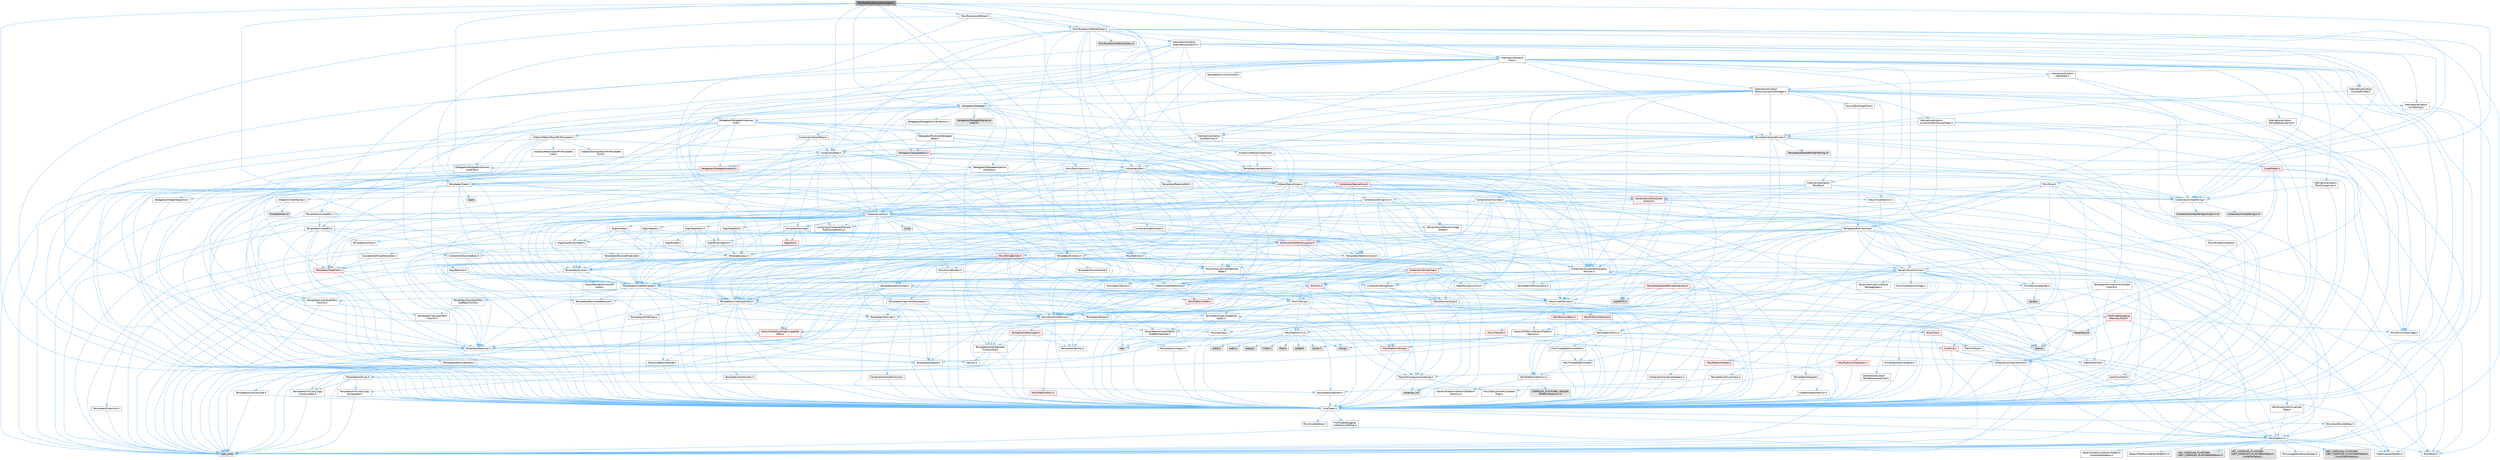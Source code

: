 digraph "TextFilterExpressionEvaluator.h"
{
 // INTERACTIVE_SVG=YES
 // LATEX_PDF_SIZE
  bgcolor="transparent";
  edge [fontname=Helvetica,fontsize=10,labelfontname=Helvetica,labelfontsize=10];
  node [fontname=Helvetica,fontsize=10,shape=box,height=0.2,width=0.4];
  Node1 [id="Node000001",label="TextFilterExpressionEvaluator.h",height=0.2,width=0.4,color="gray40", fillcolor="grey60", style="filled", fontcolor="black",tooltip=" "];
  Node1 -> Node2 [id="edge1_Node000001_Node000002",color="steelblue1",style="solid",tooltip=" "];
  Node2 [id="Node000002",label="Containers/Array.h",height=0.2,width=0.4,color="grey40", fillcolor="white", style="filled",URL="$df/dd0/Array_8h.html",tooltip=" "];
  Node2 -> Node3 [id="edge2_Node000002_Node000003",color="steelblue1",style="solid",tooltip=" "];
  Node3 [id="Node000003",label="CoreTypes.h",height=0.2,width=0.4,color="grey40", fillcolor="white", style="filled",URL="$dc/dec/CoreTypes_8h.html",tooltip=" "];
  Node3 -> Node4 [id="edge3_Node000003_Node000004",color="steelblue1",style="solid",tooltip=" "];
  Node4 [id="Node000004",label="HAL/Platform.h",height=0.2,width=0.4,color="grey40", fillcolor="white", style="filled",URL="$d9/dd0/Platform_8h.html",tooltip=" "];
  Node4 -> Node5 [id="edge4_Node000004_Node000005",color="steelblue1",style="solid",tooltip=" "];
  Node5 [id="Node000005",label="Misc/Build.h",height=0.2,width=0.4,color="grey40", fillcolor="white", style="filled",URL="$d3/dbb/Build_8h.html",tooltip=" "];
  Node4 -> Node6 [id="edge5_Node000004_Node000006",color="steelblue1",style="solid",tooltip=" "];
  Node6 [id="Node000006",label="Misc/LargeWorldCoordinates.h",height=0.2,width=0.4,color="grey40", fillcolor="white", style="filled",URL="$d2/dcb/LargeWorldCoordinates_8h.html",tooltip=" "];
  Node4 -> Node7 [id="edge6_Node000004_Node000007",color="steelblue1",style="solid",tooltip=" "];
  Node7 [id="Node000007",label="type_traits",height=0.2,width=0.4,color="grey60", fillcolor="#E0E0E0", style="filled",tooltip=" "];
  Node4 -> Node8 [id="edge7_Node000004_Node000008",color="steelblue1",style="solid",tooltip=" "];
  Node8 [id="Node000008",label="PreprocessorHelpers.h",height=0.2,width=0.4,color="grey40", fillcolor="white", style="filled",URL="$db/ddb/PreprocessorHelpers_8h.html",tooltip=" "];
  Node4 -> Node9 [id="edge8_Node000004_Node000009",color="steelblue1",style="solid",tooltip=" "];
  Node9 [id="Node000009",label="UBT_COMPILED_PLATFORM\l/UBT_COMPILED_PLATFORMPlatform\lCompilerPreSetup.h",height=0.2,width=0.4,color="grey60", fillcolor="#E0E0E0", style="filled",tooltip=" "];
  Node4 -> Node10 [id="edge9_Node000004_Node000010",color="steelblue1",style="solid",tooltip=" "];
  Node10 [id="Node000010",label="GenericPlatform/GenericPlatform\lCompilerPreSetup.h",height=0.2,width=0.4,color="grey40", fillcolor="white", style="filled",URL="$d9/dc8/GenericPlatformCompilerPreSetup_8h.html",tooltip=" "];
  Node4 -> Node11 [id="edge10_Node000004_Node000011",color="steelblue1",style="solid",tooltip=" "];
  Node11 [id="Node000011",label="GenericPlatform/GenericPlatform.h",height=0.2,width=0.4,color="grey40", fillcolor="white", style="filled",URL="$d6/d84/GenericPlatform_8h.html",tooltip=" "];
  Node4 -> Node12 [id="edge11_Node000004_Node000012",color="steelblue1",style="solid",tooltip=" "];
  Node12 [id="Node000012",label="UBT_COMPILED_PLATFORM\l/UBT_COMPILED_PLATFORMPlatform.h",height=0.2,width=0.4,color="grey60", fillcolor="#E0E0E0", style="filled",tooltip=" "];
  Node4 -> Node13 [id="edge12_Node000004_Node000013",color="steelblue1",style="solid",tooltip=" "];
  Node13 [id="Node000013",label="UBT_COMPILED_PLATFORM\l/UBT_COMPILED_PLATFORMPlatform\lCompilerSetup.h",height=0.2,width=0.4,color="grey60", fillcolor="#E0E0E0", style="filled",tooltip=" "];
  Node3 -> Node14 [id="edge13_Node000003_Node000014",color="steelblue1",style="solid",tooltip=" "];
  Node14 [id="Node000014",label="ProfilingDebugging\l/UMemoryDefines.h",height=0.2,width=0.4,color="grey40", fillcolor="white", style="filled",URL="$d2/da2/UMemoryDefines_8h.html",tooltip=" "];
  Node3 -> Node15 [id="edge14_Node000003_Node000015",color="steelblue1",style="solid",tooltip=" "];
  Node15 [id="Node000015",label="Misc/CoreMiscDefines.h",height=0.2,width=0.4,color="grey40", fillcolor="white", style="filled",URL="$da/d38/CoreMiscDefines_8h.html",tooltip=" "];
  Node15 -> Node4 [id="edge15_Node000015_Node000004",color="steelblue1",style="solid",tooltip=" "];
  Node15 -> Node8 [id="edge16_Node000015_Node000008",color="steelblue1",style="solid",tooltip=" "];
  Node3 -> Node16 [id="edge17_Node000003_Node000016",color="steelblue1",style="solid",tooltip=" "];
  Node16 [id="Node000016",label="Misc/CoreDefines.h",height=0.2,width=0.4,color="grey40", fillcolor="white", style="filled",URL="$d3/dd2/CoreDefines_8h.html",tooltip=" "];
  Node2 -> Node17 [id="edge18_Node000002_Node000017",color="steelblue1",style="solid",tooltip=" "];
  Node17 [id="Node000017",label="Misc/AssertionMacros.h",height=0.2,width=0.4,color="grey40", fillcolor="white", style="filled",URL="$d0/dfa/AssertionMacros_8h.html",tooltip=" "];
  Node17 -> Node3 [id="edge19_Node000017_Node000003",color="steelblue1",style="solid",tooltip=" "];
  Node17 -> Node4 [id="edge20_Node000017_Node000004",color="steelblue1",style="solid",tooltip=" "];
  Node17 -> Node18 [id="edge21_Node000017_Node000018",color="steelblue1",style="solid",tooltip=" "];
  Node18 [id="Node000018",label="HAL/PlatformMisc.h",height=0.2,width=0.4,color="red", fillcolor="#FFF0F0", style="filled",URL="$d0/df5/PlatformMisc_8h.html",tooltip=" "];
  Node18 -> Node3 [id="edge22_Node000018_Node000003",color="steelblue1",style="solid",tooltip=" "];
  Node17 -> Node8 [id="edge23_Node000017_Node000008",color="steelblue1",style="solid",tooltip=" "];
  Node17 -> Node54 [id="edge24_Node000017_Node000054",color="steelblue1",style="solid",tooltip=" "];
  Node54 [id="Node000054",label="Templates/EnableIf.h",height=0.2,width=0.4,color="grey40", fillcolor="white", style="filled",URL="$d7/d60/EnableIf_8h.html",tooltip=" "];
  Node54 -> Node3 [id="edge25_Node000054_Node000003",color="steelblue1",style="solid",tooltip=" "];
  Node17 -> Node55 [id="edge26_Node000017_Node000055",color="steelblue1",style="solid",tooltip=" "];
  Node55 [id="Node000055",label="Templates/IsArrayOrRefOf\lTypeByPredicate.h",height=0.2,width=0.4,color="grey40", fillcolor="white", style="filled",URL="$d6/da1/IsArrayOrRefOfTypeByPredicate_8h.html",tooltip=" "];
  Node55 -> Node3 [id="edge27_Node000055_Node000003",color="steelblue1",style="solid",tooltip=" "];
  Node17 -> Node56 [id="edge28_Node000017_Node000056",color="steelblue1",style="solid",tooltip=" "];
  Node56 [id="Node000056",label="Templates/IsValidVariadic\lFunctionArg.h",height=0.2,width=0.4,color="grey40", fillcolor="white", style="filled",URL="$d0/dc8/IsValidVariadicFunctionArg_8h.html",tooltip=" "];
  Node56 -> Node3 [id="edge29_Node000056_Node000003",color="steelblue1",style="solid",tooltip=" "];
  Node56 -> Node57 [id="edge30_Node000056_Node000057",color="steelblue1",style="solid",tooltip=" "];
  Node57 [id="Node000057",label="IsEnum.h",height=0.2,width=0.4,color="grey40", fillcolor="white", style="filled",URL="$d4/de5/IsEnum_8h.html",tooltip=" "];
  Node56 -> Node7 [id="edge31_Node000056_Node000007",color="steelblue1",style="solid",tooltip=" "];
  Node17 -> Node58 [id="edge32_Node000017_Node000058",color="steelblue1",style="solid",tooltip=" "];
  Node58 [id="Node000058",label="Traits/IsCharEncodingCompatible\lWith.h",height=0.2,width=0.4,color="red", fillcolor="#FFF0F0", style="filled",URL="$df/dd1/IsCharEncodingCompatibleWith_8h.html",tooltip=" "];
  Node58 -> Node7 [id="edge33_Node000058_Node000007",color="steelblue1",style="solid",tooltip=" "];
  Node17 -> Node60 [id="edge34_Node000017_Node000060",color="steelblue1",style="solid",tooltip=" "];
  Node60 [id="Node000060",label="Misc/VarArgs.h",height=0.2,width=0.4,color="grey40", fillcolor="white", style="filled",URL="$d5/d6f/VarArgs_8h.html",tooltip=" "];
  Node60 -> Node3 [id="edge35_Node000060_Node000003",color="steelblue1",style="solid",tooltip=" "];
  Node17 -> Node61 [id="edge36_Node000017_Node000061",color="steelblue1",style="solid",tooltip=" "];
  Node61 [id="Node000061",label="String/FormatStringSan.h",height=0.2,width=0.4,color="red", fillcolor="#FFF0F0", style="filled",URL="$d3/d8b/FormatStringSan_8h.html",tooltip=" "];
  Node61 -> Node7 [id="edge37_Node000061_Node000007",color="steelblue1",style="solid",tooltip=" "];
  Node61 -> Node3 [id="edge38_Node000061_Node000003",color="steelblue1",style="solid",tooltip=" "];
  Node61 -> Node62 [id="edge39_Node000061_Node000062",color="steelblue1",style="solid",tooltip=" "];
  Node62 [id="Node000062",label="Templates/Requires.h",height=0.2,width=0.4,color="grey40", fillcolor="white", style="filled",URL="$dc/d96/Requires_8h.html",tooltip=" "];
  Node62 -> Node54 [id="edge40_Node000062_Node000054",color="steelblue1",style="solid",tooltip=" "];
  Node62 -> Node7 [id="edge41_Node000062_Node000007",color="steelblue1",style="solid",tooltip=" "];
  Node61 -> Node63 [id="edge42_Node000061_Node000063",color="steelblue1",style="solid",tooltip=" "];
  Node63 [id="Node000063",label="Templates/Identity.h",height=0.2,width=0.4,color="grey40", fillcolor="white", style="filled",URL="$d0/dd5/Identity_8h.html",tooltip=" "];
  Node61 -> Node56 [id="edge43_Node000061_Node000056",color="steelblue1",style="solid",tooltip=" "];
  Node61 -> Node26 [id="edge44_Node000061_Node000026",color="steelblue1",style="solid",tooltip=" "];
  Node26 [id="Node000026",label="Containers/ContainersFwd.h",height=0.2,width=0.4,color="grey40", fillcolor="white", style="filled",URL="$d4/d0a/ContainersFwd_8h.html",tooltip=" "];
  Node26 -> Node4 [id="edge45_Node000026_Node000004",color="steelblue1",style="solid",tooltip=" "];
  Node26 -> Node3 [id="edge46_Node000026_Node000003",color="steelblue1",style="solid",tooltip=" "];
  Node26 -> Node23 [id="edge47_Node000026_Node000023",color="steelblue1",style="solid",tooltip=" "];
  Node23 [id="Node000023",label="Traits/IsContiguousContainer.h",height=0.2,width=0.4,color="grey40", fillcolor="white", style="filled",URL="$d5/d3c/IsContiguousContainer_8h.html",tooltip=" "];
  Node23 -> Node3 [id="edge48_Node000023_Node000003",color="steelblue1",style="solid",tooltip=" "];
  Node23 -> Node24 [id="edge49_Node000023_Node000024",color="steelblue1",style="solid",tooltip=" "];
  Node24 [id="Node000024",label="Misc/StaticAssertComplete\lType.h",height=0.2,width=0.4,color="grey40", fillcolor="white", style="filled",URL="$d5/d4e/StaticAssertCompleteType_8h.html",tooltip=" "];
  Node23 -> Node22 [id="edge50_Node000023_Node000022",color="steelblue1",style="solid",tooltip=" "];
  Node22 [id="Node000022",label="initializer_list",height=0.2,width=0.4,color="grey60", fillcolor="#E0E0E0", style="filled",tooltip=" "];
  Node17 -> Node67 [id="edge51_Node000017_Node000067",color="steelblue1",style="solid",tooltip=" "];
  Node67 [id="Node000067",label="atomic",height=0.2,width=0.4,color="grey60", fillcolor="#E0E0E0", style="filled",tooltip=" "];
  Node2 -> Node68 [id="edge52_Node000002_Node000068",color="steelblue1",style="solid",tooltip=" "];
  Node68 [id="Node000068",label="Misc/IntrusiveUnsetOptional\lState.h",height=0.2,width=0.4,color="grey40", fillcolor="white", style="filled",URL="$d2/d0a/IntrusiveUnsetOptionalState_8h.html",tooltip=" "];
  Node68 -> Node69 [id="edge53_Node000068_Node000069",color="steelblue1",style="solid",tooltip=" "];
  Node69 [id="Node000069",label="Misc/OptionalFwd.h",height=0.2,width=0.4,color="grey40", fillcolor="white", style="filled",URL="$dc/d50/OptionalFwd_8h.html",tooltip=" "];
  Node2 -> Node70 [id="edge54_Node000002_Node000070",color="steelblue1",style="solid",tooltip=" "];
  Node70 [id="Node000070",label="Misc/ReverseIterate.h",height=0.2,width=0.4,color="grey40", fillcolor="white", style="filled",URL="$db/de3/ReverseIterate_8h.html",tooltip=" "];
  Node70 -> Node4 [id="edge55_Node000070_Node000004",color="steelblue1",style="solid",tooltip=" "];
  Node70 -> Node71 [id="edge56_Node000070_Node000071",color="steelblue1",style="solid",tooltip=" "];
  Node71 [id="Node000071",label="iterator",height=0.2,width=0.4,color="grey60", fillcolor="#E0E0E0", style="filled",tooltip=" "];
  Node2 -> Node72 [id="edge57_Node000002_Node000072",color="steelblue1",style="solid",tooltip=" "];
  Node72 [id="Node000072",label="HAL/UnrealMemory.h",height=0.2,width=0.4,color="grey40", fillcolor="white", style="filled",URL="$d9/d96/UnrealMemory_8h.html",tooltip=" "];
  Node72 -> Node3 [id="edge58_Node000072_Node000003",color="steelblue1",style="solid",tooltip=" "];
  Node72 -> Node73 [id="edge59_Node000072_Node000073",color="steelblue1",style="solid",tooltip=" "];
  Node73 [id="Node000073",label="GenericPlatform/GenericPlatform\lMemory.h",height=0.2,width=0.4,color="grey40", fillcolor="white", style="filled",URL="$dd/d22/GenericPlatformMemory_8h.html",tooltip=" "];
  Node73 -> Node25 [id="edge60_Node000073_Node000025",color="steelblue1",style="solid",tooltip=" "];
  Node25 [id="Node000025",label="CoreFwd.h",height=0.2,width=0.4,color="red", fillcolor="#FFF0F0", style="filled",URL="$d1/d1e/CoreFwd_8h.html",tooltip=" "];
  Node25 -> Node3 [id="edge61_Node000025_Node000003",color="steelblue1",style="solid",tooltip=" "];
  Node25 -> Node26 [id="edge62_Node000025_Node000026",color="steelblue1",style="solid",tooltip=" "];
  Node25 -> Node27 [id="edge63_Node000025_Node000027",color="steelblue1",style="solid",tooltip=" "];
  Node27 [id="Node000027",label="Math/MathFwd.h",height=0.2,width=0.4,color="grey40", fillcolor="white", style="filled",URL="$d2/d10/MathFwd_8h.html",tooltip=" "];
  Node27 -> Node4 [id="edge64_Node000027_Node000004",color="steelblue1",style="solid",tooltip=" "];
  Node73 -> Node3 [id="edge65_Node000073_Node000003",color="steelblue1",style="solid",tooltip=" "];
  Node73 -> Node74 [id="edge66_Node000073_Node000074",color="steelblue1",style="solid",tooltip=" "];
  Node74 [id="Node000074",label="HAL/PlatformString.h",height=0.2,width=0.4,color="red", fillcolor="#FFF0F0", style="filled",URL="$db/db5/PlatformString_8h.html",tooltip=" "];
  Node74 -> Node3 [id="edge67_Node000074_Node000003",color="steelblue1",style="solid",tooltip=" "];
  Node73 -> Node39 [id="edge68_Node000073_Node000039",color="steelblue1",style="solid",tooltip=" "];
  Node39 [id="Node000039",label="string.h",height=0.2,width=0.4,color="grey60", fillcolor="#E0E0E0", style="filled",tooltip=" "];
  Node73 -> Node32 [id="edge69_Node000073_Node000032",color="steelblue1",style="solid",tooltip=" "];
  Node32 [id="Node000032",label="wchar.h",height=0.2,width=0.4,color="grey60", fillcolor="#E0E0E0", style="filled",tooltip=" "];
  Node72 -> Node76 [id="edge70_Node000072_Node000076",color="steelblue1",style="solid",tooltip=" "];
  Node76 [id="Node000076",label="HAL/MemoryBase.h",height=0.2,width=0.4,color="red", fillcolor="#FFF0F0", style="filled",URL="$d6/d9f/MemoryBase_8h.html",tooltip=" "];
  Node76 -> Node3 [id="edge71_Node000076_Node000003",color="steelblue1",style="solid",tooltip=" "];
  Node76 -> Node47 [id="edge72_Node000076_Node000047",color="steelblue1",style="solid",tooltip=" "];
  Node47 [id="Node000047",label="HAL/PlatformAtomics.h",height=0.2,width=0.4,color="grey40", fillcolor="white", style="filled",URL="$d3/d36/PlatformAtomics_8h.html",tooltip=" "];
  Node47 -> Node3 [id="edge73_Node000047_Node000003",color="steelblue1",style="solid",tooltip=" "];
  Node47 -> Node48 [id="edge74_Node000047_Node000048",color="steelblue1",style="solid",tooltip=" "];
  Node48 [id="Node000048",label="GenericPlatform/GenericPlatform\lAtomics.h",height=0.2,width=0.4,color="grey40", fillcolor="white", style="filled",URL="$da/d72/GenericPlatformAtomics_8h.html",tooltip=" "];
  Node48 -> Node3 [id="edge75_Node000048_Node000003",color="steelblue1",style="solid",tooltip=" "];
  Node47 -> Node49 [id="edge76_Node000047_Node000049",color="steelblue1",style="solid",tooltip=" "];
  Node49 [id="Node000049",label="COMPILED_PLATFORM_HEADER\l(PlatformAtomics.h)",height=0.2,width=0.4,color="grey60", fillcolor="#E0E0E0", style="filled",tooltip=" "];
  Node76 -> Node30 [id="edge77_Node000076_Node000030",color="steelblue1",style="solid",tooltip=" "];
  Node30 [id="Node000030",label="HAL/PlatformCrt.h",height=0.2,width=0.4,color="grey40", fillcolor="white", style="filled",URL="$d8/d75/PlatformCrt_8h.html",tooltip=" "];
  Node30 -> Node31 [id="edge78_Node000030_Node000031",color="steelblue1",style="solid",tooltip=" "];
  Node31 [id="Node000031",label="new",height=0.2,width=0.4,color="grey60", fillcolor="#E0E0E0", style="filled",tooltip=" "];
  Node30 -> Node32 [id="edge79_Node000030_Node000032",color="steelblue1",style="solid",tooltip=" "];
  Node30 -> Node33 [id="edge80_Node000030_Node000033",color="steelblue1",style="solid",tooltip=" "];
  Node33 [id="Node000033",label="stddef.h",height=0.2,width=0.4,color="grey60", fillcolor="#E0E0E0", style="filled",tooltip=" "];
  Node30 -> Node34 [id="edge81_Node000030_Node000034",color="steelblue1",style="solid",tooltip=" "];
  Node34 [id="Node000034",label="stdlib.h",height=0.2,width=0.4,color="grey60", fillcolor="#E0E0E0", style="filled",tooltip=" "];
  Node30 -> Node35 [id="edge82_Node000030_Node000035",color="steelblue1",style="solid",tooltip=" "];
  Node35 [id="Node000035",label="stdio.h",height=0.2,width=0.4,color="grey60", fillcolor="#E0E0E0", style="filled",tooltip=" "];
  Node30 -> Node36 [id="edge83_Node000030_Node000036",color="steelblue1",style="solid",tooltip=" "];
  Node36 [id="Node000036",label="stdarg.h",height=0.2,width=0.4,color="grey60", fillcolor="#E0E0E0", style="filled",tooltip=" "];
  Node30 -> Node37 [id="edge84_Node000030_Node000037",color="steelblue1",style="solid",tooltip=" "];
  Node37 [id="Node000037",label="math.h",height=0.2,width=0.4,color="grey60", fillcolor="#E0E0E0", style="filled",tooltip=" "];
  Node30 -> Node38 [id="edge85_Node000030_Node000038",color="steelblue1",style="solid",tooltip=" "];
  Node38 [id="Node000038",label="float.h",height=0.2,width=0.4,color="grey60", fillcolor="#E0E0E0", style="filled",tooltip=" "];
  Node30 -> Node39 [id="edge86_Node000030_Node000039",color="steelblue1",style="solid",tooltip=" "];
  Node76 -> Node80 [id="edge87_Node000076_Node000080",color="steelblue1",style="solid",tooltip=" "];
  Node80 [id="Node000080",label="Templates/Atomic.h",height=0.2,width=0.4,color="grey40", fillcolor="white", style="filled",URL="$d3/d91/Atomic_8h.html",tooltip=" "];
  Node80 -> Node81 [id="edge88_Node000080_Node000081",color="steelblue1",style="solid",tooltip=" "];
  Node81 [id="Node000081",label="HAL/ThreadSafeCounter.h",height=0.2,width=0.4,color="grey40", fillcolor="white", style="filled",URL="$dc/dc9/ThreadSafeCounter_8h.html",tooltip=" "];
  Node81 -> Node3 [id="edge89_Node000081_Node000003",color="steelblue1",style="solid",tooltip=" "];
  Node81 -> Node47 [id="edge90_Node000081_Node000047",color="steelblue1",style="solid",tooltip=" "];
  Node80 -> Node82 [id="edge91_Node000080_Node000082",color="steelblue1",style="solid",tooltip=" "];
  Node82 [id="Node000082",label="HAL/ThreadSafeCounter64.h",height=0.2,width=0.4,color="grey40", fillcolor="white", style="filled",URL="$d0/d12/ThreadSafeCounter64_8h.html",tooltip=" "];
  Node82 -> Node3 [id="edge92_Node000082_Node000003",color="steelblue1",style="solid",tooltip=" "];
  Node82 -> Node81 [id="edge93_Node000082_Node000081",color="steelblue1",style="solid",tooltip=" "];
  Node80 -> Node83 [id="edge94_Node000080_Node000083",color="steelblue1",style="solid",tooltip=" "];
  Node83 [id="Node000083",label="Templates/IsIntegral.h",height=0.2,width=0.4,color="grey40", fillcolor="white", style="filled",URL="$da/d64/IsIntegral_8h.html",tooltip=" "];
  Node83 -> Node3 [id="edge95_Node000083_Node000003",color="steelblue1",style="solid",tooltip=" "];
  Node80 -> Node84 [id="edge96_Node000080_Node000084",color="steelblue1",style="solid",tooltip=" "];
  Node84 [id="Node000084",label="Templates/IsTrivial.h",height=0.2,width=0.4,color="grey40", fillcolor="white", style="filled",URL="$da/d4c/IsTrivial_8h.html",tooltip=" "];
  Node84 -> Node85 [id="edge97_Node000084_Node000085",color="steelblue1",style="solid",tooltip=" "];
  Node85 [id="Node000085",label="Templates/AndOrNot.h",height=0.2,width=0.4,color="grey40", fillcolor="white", style="filled",URL="$db/d0a/AndOrNot_8h.html",tooltip=" "];
  Node85 -> Node3 [id="edge98_Node000085_Node000003",color="steelblue1",style="solid",tooltip=" "];
  Node84 -> Node86 [id="edge99_Node000084_Node000086",color="steelblue1",style="solid",tooltip=" "];
  Node86 [id="Node000086",label="Templates/IsTriviallyCopy\lConstructible.h",height=0.2,width=0.4,color="grey40", fillcolor="white", style="filled",URL="$d3/d78/IsTriviallyCopyConstructible_8h.html",tooltip=" "];
  Node86 -> Node3 [id="edge100_Node000086_Node000003",color="steelblue1",style="solid",tooltip=" "];
  Node86 -> Node7 [id="edge101_Node000086_Node000007",color="steelblue1",style="solid",tooltip=" "];
  Node84 -> Node87 [id="edge102_Node000084_Node000087",color="steelblue1",style="solid",tooltip=" "];
  Node87 [id="Node000087",label="Templates/IsTriviallyCopy\lAssignable.h",height=0.2,width=0.4,color="grey40", fillcolor="white", style="filled",URL="$d2/df2/IsTriviallyCopyAssignable_8h.html",tooltip=" "];
  Node87 -> Node3 [id="edge103_Node000087_Node000003",color="steelblue1",style="solid",tooltip=" "];
  Node87 -> Node7 [id="edge104_Node000087_Node000007",color="steelblue1",style="solid",tooltip=" "];
  Node84 -> Node7 [id="edge105_Node000084_Node000007",color="steelblue1",style="solid",tooltip=" "];
  Node80 -> Node88 [id="edge106_Node000080_Node000088",color="steelblue1",style="solid",tooltip=" "];
  Node88 [id="Node000088",label="Traits/IntType.h",height=0.2,width=0.4,color="grey40", fillcolor="white", style="filled",URL="$d7/deb/IntType_8h.html",tooltip=" "];
  Node88 -> Node4 [id="edge107_Node000088_Node000004",color="steelblue1",style="solid",tooltip=" "];
  Node80 -> Node67 [id="edge108_Node000080_Node000067",color="steelblue1",style="solid",tooltip=" "];
  Node72 -> Node89 [id="edge109_Node000072_Node000089",color="steelblue1",style="solid",tooltip=" "];
  Node89 [id="Node000089",label="HAL/PlatformMemory.h",height=0.2,width=0.4,color="red", fillcolor="#FFF0F0", style="filled",URL="$de/d68/PlatformMemory_8h.html",tooltip=" "];
  Node89 -> Node3 [id="edge110_Node000089_Node000003",color="steelblue1",style="solid",tooltip=" "];
  Node89 -> Node73 [id="edge111_Node000089_Node000073",color="steelblue1",style="solid",tooltip=" "];
  Node72 -> Node91 [id="edge112_Node000072_Node000091",color="steelblue1",style="solid",tooltip=" "];
  Node91 [id="Node000091",label="ProfilingDebugging\l/MemoryTrace.h",height=0.2,width=0.4,color="red", fillcolor="#FFF0F0", style="filled",URL="$da/dd7/MemoryTrace_8h.html",tooltip=" "];
  Node91 -> Node4 [id="edge113_Node000091_Node000004",color="steelblue1",style="solid",tooltip=" "];
  Node91 -> Node42 [id="edge114_Node000091_Node000042",color="steelblue1",style="solid",tooltip=" "];
  Node42 [id="Node000042",label="Misc/EnumClassFlags.h",height=0.2,width=0.4,color="grey40", fillcolor="white", style="filled",URL="$d8/de7/EnumClassFlags_8h.html",tooltip=" "];
  Node91 -> Node53 [id="edge115_Node000091_Node000053",color="steelblue1",style="solid",tooltip=" "];
  Node53 [id="Node000053",label="Trace/Trace.h",height=0.2,width=0.4,color="grey60", fillcolor="#E0E0E0", style="filled",tooltip=" "];
  Node72 -> Node92 [id="edge116_Node000072_Node000092",color="steelblue1",style="solid",tooltip=" "];
  Node92 [id="Node000092",label="Templates/IsPointer.h",height=0.2,width=0.4,color="grey40", fillcolor="white", style="filled",URL="$d7/d05/IsPointer_8h.html",tooltip=" "];
  Node92 -> Node3 [id="edge117_Node000092_Node000003",color="steelblue1",style="solid",tooltip=" "];
  Node2 -> Node93 [id="edge118_Node000002_Node000093",color="steelblue1",style="solid",tooltip=" "];
  Node93 [id="Node000093",label="Templates/UnrealTypeTraits.h",height=0.2,width=0.4,color="grey40", fillcolor="white", style="filled",URL="$d2/d2d/UnrealTypeTraits_8h.html",tooltip=" "];
  Node93 -> Node3 [id="edge119_Node000093_Node000003",color="steelblue1",style="solid",tooltip=" "];
  Node93 -> Node92 [id="edge120_Node000093_Node000092",color="steelblue1",style="solid",tooltip=" "];
  Node93 -> Node17 [id="edge121_Node000093_Node000017",color="steelblue1",style="solid",tooltip=" "];
  Node93 -> Node85 [id="edge122_Node000093_Node000085",color="steelblue1",style="solid",tooltip=" "];
  Node93 -> Node54 [id="edge123_Node000093_Node000054",color="steelblue1",style="solid",tooltip=" "];
  Node93 -> Node94 [id="edge124_Node000093_Node000094",color="steelblue1",style="solid",tooltip=" "];
  Node94 [id="Node000094",label="Templates/IsArithmetic.h",height=0.2,width=0.4,color="grey40", fillcolor="white", style="filled",URL="$d2/d5d/IsArithmetic_8h.html",tooltip=" "];
  Node94 -> Node3 [id="edge125_Node000094_Node000003",color="steelblue1",style="solid",tooltip=" "];
  Node93 -> Node57 [id="edge126_Node000093_Node000057",color="steelblue1",style="solid",tooltip=" "];
  Node93 -> Node95 [id="edge127_Node000093_Node000095",color="steelblue1",style="solid",tooltip=" "];
  Node95 [id="Node000095",label="Templates/Models.h",height=0.2,width=0.4,color="grey40", fillcolor="white", style="filled",URL="$d3/d0c/Models_8h.html",tooltip=" "];
  Node95 -> Node63 [id="edge128_Node000095_Node000063",color="steelblue1",style="solid",tooltip=" "];
  Node93 -> Node96 [id="edge129_Node000093_Node000096",color="steelblue1",style="solid",tooltip=" "];
  Node96 [id="Node000096",label="Templates/IsPODType.h",height=0.2,width=0.4,color="grey40", fillcolor="white", style="filled",URL="$d7/db1/IsPODType_8h.html",tooltip=" "];
  Node96 -> Node3 [id="edge130_Node000096_Node000003",color="steelblue1",style="solid",tooltip=" "];
  Node93 -> Node97 [id="edge131_Node000093_Node000097",color="steelblue1",style="solid",tooltip=" "];
  Node97 [id="Node000097",label="Templates/IsUECoreType.h",height=0.2,width=0.4,color="grey40", fillcolor="white", style="filled",URL="$d1/db8/IsUECoreType_8h.html",tooltip=" "];
  Node97 -> Node3 [id="edge132_Node000097_Node000003",color="steelblue1",style="solid",tooltip=" "];
  Node97 -> Node7 [id="edge133_Node000097_Node000007",color="steelblue1",style="solid",tooltip=" "];
  Node93 -> Node86 [id="edge134_Node000093_Node000086",color="steelblue1",style="solid",tooltip=" "];
  Node2 -> Node98 [id="edge135_Node000002_Node000098",color="steelblue1",style="solid",tooltip=" "];
  Node98 [id="Node000098",label="Templates/UnrealTemplate.h",height=0.2,width=0.4,color="grey40", fillcolor="white", style="filled",URL="$d4/d24/UnrealTemplate_8h.html",tooltip=" "];
  Node98 -> Node3 [id="edge136_Node000098_Node000003",color="steelblue1",style="solid",tooltip=" "];
  Node98 -> Node92 [id="edge137_Node000098_Node000092",color="steelblue1",style="solid",tooltip=" "];
  Node98 -> Node72 [id="edge138_Node000098_Node000072",color="steelblue1",style="solid",tooltip=" "];
  Node98 -> Node99 [id="edge139_Node000098_Node000099",color="steelblue1",style="solid",tooltip=" "];
  Node99 [id="Node000099",label="Templates/CopyQualifiers\lAndRefsFromTo.h",height=0.2,width=0.4,color="grey40", fillcolor="white", style="filled",URL="$d3/db3/CopyQualifiersAndRefsFromTo_8h.html",tooltip=" "];
  Node99 -> Node100 [id="edge140_Node000099_Node000100",color="steelblue1",style="solid",tooltip=" "];
  Node100 [id="Node000100",label="Templates/CopyQualifiers\lFromTo.h",height=0.2,width=0.4,color="grey40", fillcolor="white", style="filled",URL="$d5/db4/CopyQualifiersFromTo_8h.html",tooltip=" "];
  Node98 -> Node93 [id="edge141_Node000098_Node000093",color="steelblue1",style="solid",tooltip=" "];
  Node98 -> Node101 [id="edge142_Node000098_Node000101",color="steelblue1",style="solid",tooltip=" "];
  Node101 [id="Node000101",label="Templates/RemoveReference.h",height=0.2,width=0.4,color="grey40", fillcolor="white", style="filled",URL="$da/dbe/RemoveReference_8h.html",tooltip=" "];
  Node101 -> Node3 [id="edge143_Node000101_Node000003",color="steelblue1",style="solid",tooltip=" "];
  Node98 -> Node62 [id="edge144_Node000098_Node000062",color="steelblue1",style="solid",tooltip=" "];
  Node98 -> Node102 [id="edge145_Node000098_Node000102",color="steelblue1",style="solid",tooltip=" "];
  Node102 [id="Node000102",label="Templates/TypeCompatible\lBytes.h",height=0.2,width=0.4,color="grey40", fillcolor="white", style="filled",URL="$df/d0a/TypeCompatibleBytes_8h.html",tooltip=" "];
  Node102 -> Node3 [id="edge146_Node000102_Node000003",color="steelblue1",style="solid",tooltip=" "];
  Node102 -> Node39 [id="edge147_Node000102_Node000039",color="steelblue1",style="solid",tooltip=" "];
  Node102 -> Node31 [id="edge148_Node000102_Node000031",color="steelblue1",style="solid",tooltip=" "];
  Node102 -> Node7 [id="edge149_Node000102_Node000007",color="steelblue1",style="solid",tooltip=" "];
  Node98 -> Node63 [id="edge150_Node000098_Node000063",color="steelblue1",style="solid",tooltip=" "];
  Node98 -> Node23 [id="edge151_Node000098_Node000023",color="steelblue1",style="solid",tooltip=" "];
  Node98 -> Node103 [id="edge152_Node000098_Node000103",color="steelblue1",style="solid",tooltip=" "];
  Node103 [id="Node000103",label="Traits/UseBitwiseSwap.h",height=0.2,width=0.4,color="grey40", fillcolor="white", style="filled",URL="$db/df3/UseBitwiseSwap_8h.html",tooltip=" "];
  Node103 -> Node3 [id="edge153_Node000103_Node000003",color="steelblue1",style="solid",tooltip=" "];
  Node103 -> Node7 [id="edge154_Node000103_Node000007",color="steelblue1",style="solid",tooltip=" "];
  Node98 -> Node7 [id="edge155_Node000098_Node000007",color="steelblue1",style="solid",tooltip=" "];
  Node2 -> Node104 [id="edge156_Node000002_Node000104",color="steelblue1",style="solid",tooltip=" "];
  Node104 [id="Node000104",label="Containers/AllowShrinking.h",height=0.2,width=0.4,color="grey40", fillcolor="white", style="filled",URL="$d7/d1a/AllowShrinking_8h.html",tooltip=" "];
  Node104 -> Node3 [id="edge157_Node000104_Node000003",color="steelblue1",style="solid",tooltip=" "];
  Node2 -> Node105 [id="edge158_Node000002_Node000105",color="steelblue1",style="solid",tooltip=" "];
  Node105 [id="Node000105",label="Containers/ContainerAllocation\lPolicies.h",height=0.2,width=0.4,color="grey40", fillcolor="white", style="filled",URL="$d7/dff/ContainerAllocationPolicies_8h.html",tooltip=" "];
  Node105 -> Node3 [id="edge159_Node000105_Node000003",color="steelblue1",style="solid",tooltip=" "];
  Node105 -> Node106 [id="edge160_Node000105_Node000106",color="steelblue1",style="solid",tooltip=" "];
  Node106 [id="Node000106",label="Containers/ContainerHelpers.h",height=0.2,width=0.4,color="grey40", fillcolor="white", style="filled",URL="$d7/d33/ContainerHelpers_8h.html",tooltip=" "];
  Node106 -> Node3 [id="edge161_Node000106_Node000003",color="steelblue1",style="solid",tooltip=" "];
  Node105 -> Node105 [id="edge162_Node000105_Node000105",color="steelblue1",style="solid",tooltip=" "];
  Node105 -> Node107 [id="edge163_Node000105_Node000107",color="steelblue1",style="solid",tooltip=" "];
  Node107 [id="Node000107",label="HAL/PlatformMath.h",height=0.2,width=0.4,color="red", fillcolor="#FFF0F0", style="filled",URL="$dc/d53/PlatformMath_8h.html",tooltip=" "];
  Node107 -> Node3 [id="edge164_Node000107_Node000003",color="steelblue1",style="solid",tooltip=" "];
  Node105 -> Node72 [id="edge165_Node000105_Node000072",color="steelblue1",style="solid",tooltip=" "];
  Node105 -> Node40 [id="edge166_Node000105_Node000040",color="steelblue1",style="solid",tooltip=" "];
  Node40 [id="Node000040",label="Math/NumericLimits.h",height=0.2,width=0.4,color="grey40", fillcolor="white", style="filled",URL="$df/d1b/NumericLimits_8h.html",tooltip=" "];
  Node40 -> Node3 [id="edge167_Node000040_Node000003",color="steelblue1",style="solid",tooltip=" "];
  Node105 -> Node17 [id="edge168_Node000105_Node000017",color="steelblue1",style="solid",tooltip=" "];
  Node105 -> Node115 [id="edge169_Node000105_Node000115",color="steelblue1",style="solid",tooltip=" "];
  Node115 [id="Node000115",label="Templates/IsPolymorphic.h",height=0.2,width=0.4,color="grey40", fillcolor="white", style="filled",URL="$dc/d20/IsPolymorphic_8h.html",tooltip=" "];
  Node105 -> Node116 [id="edge170_Node000105_Node000116",color="steelblue1",style="solid",tooltip=" "];
  Node116 [id="Node000116",label="Templates/MemoryOps.h",height=0.2,width=0.4,color="grey40", fillcolor="white", style="filled",URL="$db/dea/MemoryOps_8h.html",tooltip=" "];
  Node116 -> Node3 [id="edge171_Node000116_Node000003",color="steelblue1",style="solid",tooltip=" "];
  Node116 -> Node72 [id="edge172_Node000116_Node000072",color="steelblue1",style="solid",tooltip=" "];
  Node116 -> Node87 [id="edge173_Node000116_Node000087",color="steelblue1",style="solid",tooltip=" "];
  Node116 -> Node86 [id="edge174_Node000116_Node000086",color="steelblue1",style="solid",tooltip=" "];
  Node116 -> Node62 [id="edge175_Node000116_Node000062",color="steelblue1",style="solid",tooltip=" "];
  Node116 -> Node93 [id="edge176_Node000116_Node000093",color="steelblue1",style="solid",tooltip=" "];
  Node116 -> Node103 [id="edge177_Node000116_Node000103",color="steelblue1",style="solid",tooltip=" "];
  Node116 -> Node31 [id="edge178_Node000116_Node000031",color="steelblue1",style="solid",tooltip=" "];
  Node116 -> Node7 [id="edge179_Node000116_Node000007",color="steelblue1",style="solid",tooltip=" "];
  Node105 -> Node102 [id="edge180_Node000105_Node000102",color="steelblue1",style="solid",tooltip=" "];
  Node105 -> Node7 [id="edge181_Node000105_Node000007",color="steelblue1",style="solid",tooltip=" "];
  Node2 -> Node117 [id="edge182_Node000002_Node000117",color="steelblue1",style="solid",tooltip=" "];
  Node117 [id="Node000117",label="Containers/ContainerElement\lTypeCompatibility.h",height=0.2,width=0.4,color="grey40", fillcolor="white", style="filled",URL="$df/ddf/ContainerElementTypeCompatibility_8h.html",tooltip=" "];
  Node117 -> Node3 [id="edge183_Node000117_Node000003",color="steelblue1",style="solid",tooltip=" "];
  Node117 -> Node93 [id="edge184_Node000117_Node000093",color="steelblue1",style="solid",tooltip=" "];
  Node2 -> Node118 [id="edge185_Node000002_Node000118",color="steelblue1",style="solid",tooltip=" "];
  Node118 [id="Node000118",label="Serialization/Archive.h",height=0.2,width=0.4,color="grey40", fillcolor="white", style="filled",URL="$d7/d3b/Archive_8h.html",tooltip=" "];
  Node118 -> Node25 [id="edge186_Node000118_Node000025",color="steelblue1",style="solid",tooltip=" "];
  Node118 -> Node3 [id="edge187_Node000118_Node000003",color="steelblue1",style="solid",tooltip=" "];
  Node118 -> Node119 [id="edge188_Node000118_Node000119",color="steelblue1",style="solid",tooltip=" "];
  Node119 [id="Node000119",label="HAL/PlatformProperties.h",height=0.2,width=0.4,color="red", fillcolor="#FFF0F0", style="filled",URL="$d9/db0/PlatformProperties_8h.html",tooltip=" "];
  Node119 -> Node3 [id="edge189_Node000119_Node000003",color="steelblue1",style="solid",tooltip=" "];
  Node118 -> Node122 [id="edge190_Node000118_Node000122",color="steelblue1",style="solid",tooltip=" "];
  Node122 [id="Node000122",label="Internationalization\l/TextNamespaceFwd.h",height=0.2,width=0.4,color="grey40", fillcolor="white", style="filled",URL="$d8/d97/TextNamespaceFwd_8h.html",tooltip=" "];
  Node122 -> Node3 [id="edge191_Node000122_Node000003",color="steelblue1",style="solid",tooltip=" "];
  Node118 -> Node27 [id="edge192_Node000118_Node000027",color="steelblue1",style="solid",tooltip=" "];
  Node118 -> Node17 [id="edge193_Node000118_Node000017",color="steelblue1",style="solid",tooltip=" "];
  Node118 -> Node5 [id="edge194_Node000118_Node000005",color="steelblue1",style="solid",tooltip=" "];
  Node118 -> Node41 [id="edge195_Node000118_Node000041",color="steelblue1",style="solid",tooltip=" "];
  Node41 [id="Node000041",label="Misc/CompressionFlags.h",height=0.2,width=0.4,color="grey40", fillcolor="white", style="filled",URL="$d9/d76/CompressionFlags_8h.html",tooltip=" "];
  Node118 -> Node123 [id="edge196_Node000118_Node000123",color="steelblue1",style="solid",tooltip=" "];
  Node123 [id="Node000123",label="Misc/EngineVersionBase.h",height=0.2,width=0.4,color="grey40", fillcolor="white", style="filled",URL="$d5/d2b/EngineVersionBase_8h.html",tooltip=" "];
  Node123 -> Node3 [id="edge197_Node000123_Node000003",color="steelblue1",style="solid",tooltip=" "];
  Node118 -> Node60 [id="edge198_Node000118_Node000060",color="steelblue1",style="solid",tooltip=" "];
  Node118 -> Node124 [id="edge199_Node000118_Node000124",color="steelblue1",style="solid",tooltip=" "];
  Node124 [id="Node000124",label="Serialization/ArchiveCook\lData.h",height=0.2,width=0.4,color="grey40", fillcolor="white", style="filled",URL="$dc/db6/ArchiveCookData_8h.html",tooltip=" "];
  Node124 -> Node4 [id="edge200_Node000124_Node000004",color="steelblue1",style="solid",tooltip=" "];
  Node118 -> Node125 [id="edge201_Node000118_Node000125",color="steelblue1",style="solid",tooltip=" "];
  Node125 [id="Node000125",label="Serialization/ArchiveSave\lPackageData.h",height=0.2,width=0.4,color="grey40", fillcolor="white", style="filled",URL="$d1/d37/ArchiveSavePackageData_8h.html",tooltip=" "];
  Node118 -> Node54 [id="edge202_Node000118_Node000054",color="steelblue1",style="solid",tooltip=" "];
  Node118 -> Node55 [id="edge203_Node000118_Node000055",color="steelblue1",style="solid",tooltip=" "];
  Node118 -> Node126 [id="edge204_Node000118_Node000126",color="steelblue1",style="solid",tooltip=" "];
  Node126 [id="Node000126",label="Templates/IsEnumClass.h",height=0.2,width=0.4,color="grey40", fillcolor="white", style="filled",URL="$d7/d15/IsEnumClass_8h.html",tooltip=" "];
  Node126 -> Node3 [id="edge205_Node000126_Node000003",color="steelblue1",style="solid",tooltip=" "];
  Node126 -> Node85 [id="edge206_Node000126_Node000085",color="steelblue1",style="solid",tooltip=" "];
  Node118 -> Node112 [id="edge207_Node000118_Node000112",color="steelblue1",style="solid",tooltip=" "];
  Node112 [id="Node000112",label="Templates/IsSigned.h",height=0.2,width=0.4,color="grey40", fillcolor="white", style="filled",URL="$d8/dd8/IsSigned_8h.html",tooltip=" "];
  Node112 -> Node3 [id="edge208_Node000112_Node000003",color="steelblue1",style="solid",tooltip=" "];
  Node118 -> Node56 [id="edge209_Node000118_Node000056",color="steelblue1",style="solid",tooltip=" "];
  Node118 -> Node98 [id="edge210_Node000118_Node000098",color="steelblue1",style="solid",tooltip=" "];
  Node118 -> Node58 [id="edge211_Node000118_Node000058",color="steelblue1",style="solid",tooltip=" "];
  Node118 -> Node127 [id="edge212_Node000118_Node000127",color="steelblue1",style="solid",tooltip=" "];
  Node127 [id="Node000127",label="UObject/ObjectVersion.h",height=0.2,width=0.4,color="grey40", fillcolor="white", style="filled",URL="$da/d63/ObjectVersion_8h.html",tooltip=" "];
  Node127 -> Node3 [id="edge213_Node000127_Node000003",color="steelblue1",style="solid",tooltip=" "];
  Node2 -> Node128 [id="edge214_Node000002_Node000128",color="steelblue1",style="solid",tooltip=" "];
  Node128 [id="Node000128",label="Serialization/MemoryImage\lWriter.h",height=0.2,width=0.4,color="grey40", fillcolor="white", style="filled",URL="$d0/d08/MemoryImageWriter_8h.html",tooltip=" "];
  Node128 -> Node3 [id="edge215_Node000128_Node000003",color="steelblue1",style="solid",tooltip=" "];
  Node128 -> Node129 [id="edge216_Node000128_Node000129",color="steelblue1",style="solid",tooltip=" "];
  Node129 [id="Node000129",label="Serialization/MemoryLayout.h",height=0.2,width=0.4,color="red", fillcolor="#FFF0F0", style="filled",URL="$d7/d66/MemoryLayout_8h.html",tooltip=" "];
  Node129 -> Node132 [id="edge217_Node000129_Node000132",color="steelblue1",style="solid",tooltip=" "];
  Node132 [id="Node000132",label="Containers/EnumAsByte.h",height=0.2,width=0.4,color="grey40", fillcolor="white", style="filled",URL="$d6/d9a/EnumAsByte_8h.html",tooltip=" "];
  Node132 -> Node3 [id="edge218_Node000132_Node000003",color="steelblue1",style="solid",tooltip=" "];
  Node132 -> Node96 [id="edge219_Node000132_Node000096",color="steelblue1",style="solid",tooltip=" "];
  Node132 -> Node133 [id="edge220_Node000132_Node000133",color="steelblue1",style="solid",tooltip=" "];
  Node133 [id="Node000133",label="Templates/TypeHash.h",height=0.2,width=0.4,color="red", fillcolor="#FFF0F0", style="filled",URL="$d1/d62/TypeHash_8h.html",tooltip=" "];
  Node133 -> Node3 [id="edge221_Node000133_Node000003",color="steelblue1",style="solid",tooltip=" "];
  Node133 -> Node62 [id="edge222_Node000133_Node000062",color="steelblue1",style="solid",tooltip=" "];
  Node133 -> Node134 [id="edge223_Node000133_Node000134",color="steelblue1",style="solid",tooltip=" "];
  Node134 [id="Node000134",label="Misc/Crc.h",height=0.2,width=0.4,color="red", fillcolor="#FFF0F0", style="filled",URL="$d4/dd2/Crc_8h.html",tooltip=" "];
  Node134 -> Node3 [id="edge224_Node000134_Node000003",color="steelblue1",style="solid",tooltip=" "];
  Node134 -> Node74 [id="edge225_Node000134_Node000074",color="steelblue1",style="solid",tooltip=" "];
  Node134 -> Node17 [id="edge226_Node000134_Node000017",color="steelblue1",style="solid",tooltip=" "];
  Node134 -> Node135 [id="edge227_Node000134_Node000135",color="steelblue1",style="solid",tooltip=" "];
  Node135 [id="Node000135",label="Misc/CString.h",height=0.2,width=0.4,color="grey40", fillcolor="white", style="filled",URL="$d2/d49/CString_8h.html",tooltip=" "];
  Node135 -> Node3 [id="edge228_Node000135_Node000003",color="steelblue1",style="solid",tooltip=" "];
  Node135 -> Node30 [id="edge229_Node000135_Node000030",color="steelblue1",style="solid",tooltip=" "];
  Node135 -> Node74 [id="edge230_Node000135_Node000074",color="steelblue1",style="solid",tooltip=" "];
  Node135 -> Node17 [id="edge231_Node000135_Node000017",color="steelblue1",style="solid",tooltip=" "];
  Node135 -> Node136 [id="edge232_Node000135_Node000136",color="steelblue1",style="solid",tooltip=" "];
  Node136 [id="Node000136",label="Misc/Char.h",height=0.2,width=0.4,color="red", fillcolor="#FFF0F0", style="filled",URL="$d0/d58/Char_8h.html",tooltip=" "];
  Node136 -> Node3 [id="edge233_Node000136_Node000003",color="steelblue1",style="solid",tooltip=" "];
  Node136 -> Node88 [id="edge234_Node000136_Node000088",color="steelblue1",style="solid",tooltip=" "];
  Node136 -> Node7 [id="edge235_Node000136_Node000007",color="steelblue1",style="solid",tooltip=" "];
  Node135 -> Node60 [id="edge236_Node000135_Node000060",color="steelblue1",style="solid",tooltip=" "];
  Node135 -> Node55 [id="edge237_Node000135_Node000055",color="steelblue1",style="solid",tooltip=" "];
  Node135 -> Node56 [id="edge238_Node000135_Node000056",color="steelblue1",style="solid",tooltip=" "];
  Node135 -> Node58 [id="edge239_Node000135_Node000058",color="steelblue1",style="solid",tooltip=" "];
  Node134 -> Node136 [id="edge240_Node000134_Node000136",color="steelblue1",style="solid",tooltip=" "];
  Node134 -> Node93 [id="edge241_Node000134_Node000093",color="steelblue1",style="solid",tooltip=" "];
  Node133 -> Node7 [id="edge242_Node000133_Node000007",color="steelblue1",style="solid",tooltip=" "];
  Node129 -> Node20 [id="edge243_Node000129_Node000020",color="steelblue1",style="solid",tooltip=" "];
  Node20 [id="Node000020",label="Containers/StringFwd.h",height=0.2,width=0.4,color="grey40", fillcolor="white", style="filled",URL="$df/d37/StringFwd_8h.html",tooltip=" "];
  Node20 -> Node3 [id="edge244_Node000020_Node000003",color="steelblue1",style="solid",tooltip=" "];
  Node20 -> Node21 [id="edge245_Node000020_Node000021",color="steelblue1",style="solid",tooltip=" "];
  Node21 [id="Node000021",label="Traits/ElementType.h",height=0.2,width=0.4,color="grey40", fillcolor="white", style="filled",URL="$d5/d4f/ElementType_8h.html",tooltip=" "];
  Node21 -> Node4 [id="edge246_Node000021_Node000004",color="steelblue1",style="solid",tooltip=" "];
  Node21 -> Node22 [id="edge247_Node000021_Node000022",color="steelblue1",style="solid",tooltip=" "];
  Node21 -> Node7 [id="edge248_Node000021_Node000007",color="steelblue1",style="solid",tooltip=" "];
  Node20 -> Node23 [id="edge249_Node000020_Node000023",color="steelblue1",style="solid",tooltip=" "];
  Node129 -> Node72 [id="edge250_Node000129_Node000072",color="steelblue1",style="solid",tooltip=" "];
  Node129 -> Node54 [id="edge251_Node000129_Node000054",color="steelblue1",style="solid",tooltip=" "];
  Node129 -> Node115 [id="edge252_Node000129_Node000115",color="steelblue1",style="solid",tooltip=" "];
  Node129 -> Node95 [id="edge253_Node000129_Node000095",color="steelblue1",style="solid",tooltip=" "];
  Node129 -> Node98 [id="edge254_Node000129_Node000098",color="steelblue1",style="solid",tooltip=" "];
  Node2 -> Node142 [id="edge255_Node000002_Node000142",color="steelblue1",style="solid",tooltip=" "];
  Node142 [id="Node000142",label="Algo/Heapify.h",height=0.2,width=0.4,color="grey40", fillcolor="white", style="filled",URL="$d0/d2a/Heapify_8h.html",tooltip=" "];
  Node142 -> Node143 [id="edge256_Node000142_Node000143",color="steelblue1",style="solid",tooltip=" "];
  Node143 [id="Node000143",label="Algo/Impl/BinaryHeap.h",height=0.2,width=0.4,color="grey40", fillcolor="white", style="filled",URL="$d7/da3/Algo_2Impl_2BinaryHeap_8h.html",tooltip=" "];
  Node143 -> Node144 [id="edge257_Node000143_Node000144",color="steelblue1",style="solid",tooltip=" "];
  Node144 [id="Node000144",label="Templates/Invoke.h",height=0.2,width=0.4,color="grey40", fillcolor="white", style="filled",URL="$d7/deb/Invoke_8h.html",tooltip=" "];
  Node144 -> Node3 [id="edge258_Node000144_Node000003",color="steelblue1",style="solid",tooltip=" "];
  Node144 -> Node145 [id="edge259_Node000144_Node000145",color="steelblue1",style="solid",tooltip=" "];
  Node145 [id="Node000145",label="Traits/MemberFunctionPtr\lOuter.h",height=0.2,width=0.4,color="grey40", fillcolor="white", style="filled",URL="$db/da7/MemberFunctionPtrOuter_8h.html",tooltip=" "];
  Node144 -> Node98 [id="edge260_Node000144_Node000098",color="steelblue1",style="solid",tooltip=" "];
  Node144 -> Node7 [id="edge261_Node000144_Node000007",color="steelblue1",style="solid",tooltip=" "];
  Node143 -> Node146 [id="edge262_Node000143_Node000146",color="steelblue1",style="solid",tooltip=" "];
  Node146 [id="Node000146",label="Templates/Projection.h",height=0.2,width=0.4,color="grey40", fillcolor="white", style="filled",URL="$d7/df0/Projection_8h.html",tooltip=" "];
  Node146 -> Node7 [id="edge263_Node000146_Node000007",color="steelblue1",style="solid",tooltip=" "];
  Node143 -> Node147 [id="edge264_Node000143_Node000147",color="steelblue1",style="solid",tooltip=" "];
  Node147 [id="Node000147",label="Templates/ReversePredicate.h",height=0.2,width=0.4,color="grey40", fillcolor="white", style="filled",URL="$d8/d28/ReversePredicate_8h.html",tooltip=" "];
  Node147 -> Node144 [id="edge265_Node000147_Node000144",color="steelblue1",style="solid",tooltip=" "];
  Node147 -> Node98 [id="edge266_Node000147_Node000098",color="steelblue1",style="solid",tooltip=" "];
  Node143 -> Node7 [id="edge267_Node000143_Node000007",color="steelblue1",style="solid",tooltip=" "];
  Node142 -> Node148 [id="edge268_Node000142_Node000148",color="steelblue1",style="solid",tooltip=" "];
  Node148 [id="Node000148",label="Templates/IdentityFunctor.h",height=0.2,width=0.4,color="grey40", fillcolor="white", style="filled",URL="$d7/d2e/IdentityFunctor_8h.html",tooltip=" "];
  Node148 -> Node4 [id="edge269_Node000148_Node000004",color="steelblue1",style="solid",tooltip=" "];
  Node142 -> Node144 [id="edge270_Node000142_Node000144",color="steelblue1",style="solid",tooltip=" "];
  Node142 -> Node149 [id="edge271_Node000142_Node000149",color="steelblue1",style="solid",tooltip=" "];
  Node149 [id="Node000149",label="Templates/Less.h",height=0.2,width=0.4,color="grey40", fillcolor="white", style="filled",URL="$de/dc8/Less_8h.html",tooltip=" "];
  Node149 -> Node3 [id="edge272_Node000149_Node000003",color="steelblue1",style="solid",tooltip=" "];
  Node149 -> Node98 [id="edge273_Node000149_Node000098",color="steelblue1",style="solid",tooltip=" "];
  Node142 -> Node98 [id="edge274_Node000142_Node000098",color="steelblue1",style="solid",tooltip=" "];
  Node2 -> Node150 [id="edge275_Node000002_Node000150",color="steelblue1",style="solid",tooltip=" "];
  Node150 [id="Node000150",label="Algo/HeapSort.h",height=0.2,width=0.4,color="grey40", fillcolor="white", style="filled",URL="$d3/d92/HeapSort_8h.html",tooltip=" "];
  Node150 -> Node143 [id="edge276_Node000150_Node000143",color="steelblue1",style="solid",tooltip=" "];
  Node150 -> Node148 [id="edge277_Node000150_Node000148",color="steelblue1",style="solid",tooltip=" "];
  Node150 -> Node149 [id="edge278_Node000150_Node000149",color="steelblue1",style="solid",tooltip=" "];
  Node150 -> Node98 [id="edge279_Node000150_Node000098",color="steelblue1",style="solid",tooltip=" "];
  Node2 -> Node151 [id="edge280_Node000002_Node000151",color="steelblue1",style="solid",tooltip=" "];
  Node151 [id="Node000151",label="Algo/IsHeap.h",height=0.2,width=0.4,color="grey40", fillcolor="white", style="filled",URL="$de/d32/IsHeap_8h.html",tooltip=" "];
  Node151 -> Node143 [id="edge281_Node000151_Node000143",color="steelblue1",style="solid",tooltip=" "];
  Node151 -> Node148 [id="edge282_Node000151_Node000148",color="steelblue1",style="solid",tooltip=" "];
  Node151 -> Node144 [id="edge283_Node000151_Node000144",color="steelblue1",style="solid",tooltip=" "];
  Node151 -> Node149 [id="edge284_Node000151_Node000149",color="steelblue1",style="solid",tooltip=" "];
  Node151 -> Node98 [id="edge285_Node000151_Node000098",color="steelblue1",style="solid",tooltip=" "];
  Node2 -> Node143 [id="edge286_Node000002_Node000143",color="steelblue1",style="solid",tooltip=" "];
  Node2 -> Node152 [id="edge287_Node000002_Node000152",color="steelblue1",style="solid",tooltip=" "];
  Node152 [id="Node000152",label="Algo/StableSort.h",height=0.2,width=0.4,color="grey40", fillcolor="white", style="filled",URL="$d7/d3c/StableSort_8h.html",tooltip=" "];
  Node152 -> Node153 [id="edge288_Node000152_Node000153",color="steelblue1",style="solid",tooltip=" "];
  Node153 [id="Node000153",label="Algo/BinarySearch.h",height=0.2,width=0.4,color="grey40", fillcolor="white", style="filled",URL="$db/db4/BinarySearch_8h.html",tooltip=" "];
  Node153 -> Node148 [id="edge289_Node000153_Node000148",color="steelblue1",style="solid",tooltip=" "];
  Node153 -> Node144 [id="edge290_Node000153_Node000144",color="steelblue1",style="solid",tooltip=" "];
  Node153 -> Node149 [id="edge291_Node000153_Node000149",color="steelblue1",style="solid",tooltip=" "];
  Node152 -> Node154 [id="edge292_Node000152_Node000154",color="steelblue1",style="solid",tooltip=" "];
  Node154 [id="Node000154",label="Algo/Rotate.h",height=0.2,width=0.4,color="grey40", fillcolor="white", style="filled",URL="$dd/da7/Rotate_8h.html",tooltip=" "];
  Node154 -> Node98 [id="edge293_Node000154_Node000098",color="steelblue1",style="solid",tooltip=" "];
  Node152 -> Node148 [id="edge294_Node000152_Node000148",color="steelblue1",style="solid",tooltip=" "];
  Node152 -> Node144 [id="edge295_Node000152_Node000144",color="steelblue1",style="solid",tooltip=" "];
  Node152 -> Node149 [id="edge296_Node000152_Node000149",color="steelblue1",style="solid",tooltip=" "];
  Node152 -> Node98 [id="edge297_Node000152_Node000098",color="steelblue1",style="solid",tooltip=" "];
  Node2 -> Node155 [id="edge298_Node000002_Node000155",color="steelblue1",style="solid",tooltip=" "];
  Node155 [id="Node000155",label="Concepts/GetTypeHashable.h",height=0.2,width=0.4,color="grey40", fillcolor="white", style="filled",URL="$d3/da2/GetTypeHashable_8h.html",tooltip=" "];
  Node155 -> Node3 [id="edge299_Node000155_Node000003",color="steelblue1",style="solid",tooltip=" "];
  Node155 -> Node133 [id="edge300_Node000155_Node000133",color="steelblue1",style="solid",tooltip=" "];
  Node2 -> Node148 [id="edge301_Node000002_Node000148",color="steelblue1",style="solid",tooltip=" "];
  Node2 -> Node144 [id="edge302_Node000002_Node000144",color="steelblue1",style="solid",tooltip=" "];
  Node2 -> Node149 [id="edge303_Node000002_Node000149",color="steelblue1",style="solid",tooltip=" "];
  Node2 -> Node156 [id="edge304_Node000002_Node000156",color="steelblue1",style="solid",tooltip=" "];
  Node156 [id="Node000156",label="Templates/LosesQualifiers\lFromTo.h",height=0.2,width=0.4,color="grey40", fillcolor="white", style="filled",URL="$d2/db3/LosesQualifiersFromTo_8h.html",tooltip=" "];
  Node156 -> Node100 [id="edge305_Node000156_Node000100",color="steelblue1",style="solid",tooltip=" "];
  Node156 -> Node7 [id="edge306_Node000156_Node000007",color="steelblue1",style="solid",tooltip=" "];
  Node2 -> Node62 [id="edge307_Node000002_Node000062",color="steelblue1",style="solid",tooltip=" "];
  Node2 -> Node157 [id="edge308_Node000002_Node000157",color="steelblue1",style="solid",tooltip=" "];
  Node157 [id="Node000157",label="Templates/Sorting.h",height=0.2,width=0.4,color="grey40", fillcolor="white", style="filled",URL="$d3/d9e/Sorting_8h.html",tooltip=" "];
  Node157 -> Node3 [id="edge309_Node000157_Node000003",color="steelblue1",style="solid",tooltip=" "];
  Node157 -> Node153 [id="edge310_Node000157_Node000153",color="steelblue1",style="solid",tooltip=" "];
  Node157 -> Node158 [id="edge311_Node000157_Node000158",color="steelblue1",style="solid",tooltip=" "];
  Node158 [id="Node000158",label="Algo/Sort.h",height=0.2,width=0.4,color="red", fillcolor="#FFF0F0", style="filled",URL="$d1/d87/Sort_8h.html",tooltip=" "];
  Node157 -> Node107 [id="edge312_Node000157_Node000107",color="steelblue1",style="solid",tooltip=" "];
  Node157 -> Node149 [id="edge313_Node000157_Node000149",color="steelblue1",style="solid",tooltip=" "];
  Node2 -> Node161 [id="edge314_Node000002_Node000161",color="steelblue1",style="solid",tooltip=" "];
  Node161 [id="Node000161",label="Templates/AlignmentTemplates.h",height=0.2,width=0.4,color="grey40", fillcolor="white", style="filled",URL="$dd/d32/AlignmentTemplates_8h.html",tooltip=" "];
  Node161 -> Node3 [id="edge315_Node000161_Node000003",color="steelblue1",style="solid",tooltip=" "];
  Node161 -> Node83 [id="edge316_Node000161_Node000083",color="steelblue1",style="solid",tooltip=" "];
  Node161 -> Node92 [id="edge317_Node000161_Node000092",color="steelblue1",style="solid",tooltip=" "];
  Node2 -> Node21 [id="edge318_Node000002_Node000021",color="steelblue1",style="solid",tooltip=" "];
  Node2 -> Node113 [id="edge319_Node000002_Node000113",color="steelblue1",style="solid",tooltip=" "];
  Node113 [id="Node000113",label="limits",height=0.2,width=0.4,color="grey60", fillcolor="#E0E0E0", style="filled",tooltip=" "];
  Node2 -> Node7 [id="edge320_Node000002_Node000007",color="steelblue1",style="solid",tooltip=" "];
  Node1 -> Node162 [id="edge321_Node000001_Node000162",color="steelblue1",style="solid",tooltip=" "];
  Node162 [id="Node000162",label="Containers/Map.h",height=0.2,width=0.4,color="grey40", fillcolor="white", style="filled",URL="$df/d79/Map_8h.html",tooltip=" "];
  Node162 -> Node3 [id="edge322_Node000162_Node000003",color="steelblue1",style="solid",tooltip=" "];
  Node162 -> Node163 [id="edge323_Node000162_Node000163",color="steelblue1",style="solid",tooltip=" "];
  Node163 [id="Node000163",label="Algo/Reverse.h",height=0.2,width=0.4,color="grey40", fillcolor="white", style="filled",URL="$d5/d93/Reverse_8h.html",tooltip=" "];
  Node163 -> Node3 [id="edge324_Node000163_Node000003",color="steelblue1",style="solid",tooltip=" "];
  Node163 -> Node98 [id="edge325_Node000163_Node000098",color="steelblue1",style="solid",tooltip=" "];
  Node162 -> Node117 [id="edge326_Node000162_Node000117",color="steelblue1",style="solid",tooltip=" "];
  Node162 -> Node164 [id="edge327_Node000162_Node000164",color="steelblue1",style="solid",tooltip=" "];
  Node164 [id="Node000164",label="Containers/Set.h",height=0.2,width=0.4,color="grey40", fillcolor="white", style="filled",URL="$d4/d45/Set_8h.html",tooltip=" "];
  Node164 -> Node105 [id="edge328_Node000164_Node000105",color="steelblue1",style="solid",tooltip=" "];
  Node164 -> Node117 [id="edge329_Node000164_Node000117",color="steelblue1",style="solid",tooltip=" "];
  Node164 -> Node165 [id="edge330_Node000164_Node000165",color="steelblue1",style="solid",tooltip=" "];
  Node165 [id="Node000165",label="Containers/SetUtilities.h",height=0.2,width=0.4,color="grey40", fillcolor="white", style="filled",URL="$dc/de5/SetUtilities_8h.html",tooltip=" "];
  Node165 -> Node3 [id="edge331_Node000165_Node000003",color="steelblue1",style="solid",tooltip=" "];
  Node165 -> Node129 [id="edge332_Node000165_Node000129",color="steelblue1",style="solid",tooltip=" "];
  Node165 -> Node116 [id="edge333_Node000165_Node000116",color="steelblue1",style="solid",tooltip=" "];
  Node165 -> Node93 [id="edge334_Node000165_Node000093",color="steelblue1",style="solid",tooltip=" "];
  Node164 -> Node166 [id="edge335_Node000164_Node000166",color="steelblue1",style="solid",tooltip=" "];
  Node166 [id="Node000166",label="Containers/SparseArray.h",height=0.2,width=0.4,color="red", fillcolor="#FFF0F0", style="filled",URL="$d5/dbf/SparseArray_8h.html",tooltip=" "];
  Node166 -> Node3 [id="edge336_Node000166_Node000003",color="steelblue1",style="solid",tooltip=" "];
  Node166 -> Node17 [id="edge337_Node000166_Node000017",color="steelblue1",style="solid",tooltip=" "];
  Node166 -> Node72 [id="edge338_Node000166_Node000072",color="steelblue1",style="solid",tooltip=" "];
  Node166 -> Node93 [id="edge339_Node000166_Node000093",color="steelblue1",style="solid",tooltip=" "];
  Node166 -> Node98 [id="edge340_Node000166_Node000098",color="steelblue1",style="solid",tooltip=" "];
  Node166 -> Node105 [id="edge341_Node000166_Node000105",color="steelblue1",style="solid",tooltip=" "];
  Node166 -> Node149 [id="edge342_Node000166_Node000149",color="steelblue1",style="solid",tooltip=" "];
  Node166 -> Node2 [id="edge343_Node000166_Node000002",color="steelblue1",style="solid",tooltip=" "];
  Node166 -> Node160 [id="edge344_Node000166_Node000160",color="steelblue1",style="solid",tooltip=" "];
  Node160 [id="Node000160",label="Math/UnrealMathUtility.h",height=0.2,width=0.4,color="grey40", fillcolor="white", style="filled",URL="$db/db8/UnrealMathUtility_8h.html",tooltip=" "];
  Node160 -> Node3 [id="edge345_Node000160_Node000003",color="steelblue1",style="solid",tooltip=" "];
  Node160 -> Node17 [id="edge346_Node000160_Node000017",color="steelblue1",style="solid",tooltip=" "];
  Node160 -> Node107 [id="edge347_Node000160_Node000107",color="steelblue1",style="solid",tooltip=" "];
  Node160 -> Node27 [id="edge348_Node000160_Node000027",color="steelblue1",style="solid",tooltip=" "];
  Node160 -> Node63 [id="edge349_Node000160_Node000063",color="steelblue1",style="solid",tooltip=" "];
  Node160 -> Node62 [id="edge350_Node000160_Node000062",color="steelblue1",style="solid",tooltip=" "];
  Node166 -> Node169 [id="edge351_Node000166_Node000169",color="steelblue1",style="solid",tooltip=" "];
  Node169 [id="Node000169",label="Serialization/Structured\lArchive.h",height=0.2,width=0.4,color="red", fillcolor="#FFF0F0", style="filled",URL="$d9/d1e/StructuredArchive_8h.html",tooltip=" "];
  Node169 -> Node2 [id="edge352_Node000169_Node000002",color="steelblue1",style="solid",tooltip=" "];
  Node169 -> Node105 [id="edge353_Node000169_Node000105",color="steelblue1",style="solid",tooltip=" "];
  Node169 -> Node3 [id="edge354_Node000169_Node000003",color="steelblue1",style="solid",tooltip=" "];
  Node169 -> Node5 [id="edge355_Node000169_Node000005",color="steelblue1",style="solid",tooltip=" "];
  Node169 -> Node118 [id="edge356_Node000169_Node000118",color="steelblue1",style="solid",tooltip=" "];
  Node169 -> Node180 [id="edge357_Node000169_Node000180",color="steelblue1",style="solid",tooltip=" "];
  Node180 [id="Node000180",label="Templates/UniqueObj.h",height=0.2,width=0.4,color="grey40", fillcolor="white", style="filled",URL="$da/d95/UniqueObj_8h.html",tooltip=" "];
  Node180 -> Node3 [id="edge358_Node000180_Node000003",color="steelblue1",style="solid",tooltip=" "];
  Node180 -> Node181 [id="edge359_Node000180_Node000181",color="steelblue1",style="solid",tooltip=" "];
  Node181 [id="Node000181",label="Templates/UniquePtr.h",height=0.2,width=0.4,color="grey40", fillcolor="white", style="filled",URL="$de/d1a/UniquePtr_8h.html",tooltip=" "];
  Node181 -> Node3 [id="edge360_Node000181_Node000003",color="steelblue1",style="solid",tooltip=" "];
  Node181 -> Node98 [id="edge361_Node000181_Node000098",color="steelblue1",style="solid",tooltip=" "];
  Node181 -> Node182 [id="edge362_Node000181_Node000182",color="steelblue1",style="solid",tooltip=" "];
  Node182 [id="Node000182",label="Templates/IsArray.h",height=0.2,width=0.4,color="grey40", fillcolor="white", style="filled",URL="$d8/d8d/IsArray_8h.html",tooltip=" "];
  Node182 -> Node3 [id="edge363_Node000182_Node000003",color="steelblue1",style="solid",tooltip=" "];
  Node181 -> Node183 [id="edge364_Node000181_Node000183",color="steelblue1",style="solid",tooltip=" "];
  Node183 [id="Node000183",label="Templates/RemoveExtent.h",height=0.2,width=0.4,color="grey40", fillcolor="white", style="filled",URL="$dc/de9/RemoveExtent_8h.html",tooltip=" "];
  Node183 -> Node3 [id="edge365_Node000183_Node000003",color="steelblue1",style="solid",tooltip=" "];
  Node181 -> Node62 [id="edge366_Node000181_Node000062",color="steelblue1",style="solid",tooltip=" "];
  Node181 -> Node129 [id="edge367_Node000181_Node000129",color="steelblue1",style="solid",tooltip=" "];
  Node181 -> Node7 [id="edge368_Node000181_Node000007",color="steelblue1",style="solid",tooltip=" "];
  Node166 -> Node128 [id="edge369_Node000166_Node000128",color="steelblue1",style="solid",tooltip=" "];
  Node166 -> Node185 [id="edge370_Node000166_Node000185",color="steelblue1",style="solid",tooltip=" "];
  Node185 [id="Node000185",label="Containers/UnrealString.h",height=0.2,width=0.4,color="grey40", fillcolor="white", style="filled",URL="$d5/dba/UnrealString_8h.html",tooltip=" "];
  Node185 -> Node186 [id="edge371_Node000185_Node000186",color="steelblue1",style="solid",tooltip=" "];
  Node186 [id="Node000186",label="Containers/UnrealStringIncludes.h.inl",height=0.2,width=0.4,color="grey60", fillcolor="#E0E0E0", style="filled",tooltip=" "];
  Node185 -> Node187 [id="edge372_Node000185_Node000187",color="steelblue1",style="solid",tooltip=" "];
  Node187 [id="Node000187",label="Containers/UnrealString.h.inl",height=0.2,width=0.4,color="grey60", fillcolor="#E0E0E0", style="filled",tooltip=" "];
  Node185 -> Node188 [id="edge373_Node000185_Node000188",color="steelblue1",style="solid",tooltip=" "];
  Node188 [id="Node000188",label="Misc/StringFormatArg.h",height=0.2,width=0.4,color="grey40", fillcolor="white", style="filled",URL="$d2/d16/StringFormatArg_8h.html",tooltip=" "];
  Node188 -> Node26 [id="edge374_Node000188_Node000026",color="steelblue1",style="solid",tooltip=" "];
  Node166 -> Node68 [id="edge375_Node000166_Node000068",color="steelblue1",style="solid",tooltip=" "];
  Node164 -> Node26 [id="edge376_Node000164_Node000026",color="steelblue1",style="solid",tooltip=" "];
  Node164 -> Node160 [id="edge377_Node000164_Node000160",color="steelblue1",style="solid",tooltip=" "];
  Node164 -> Node17 [id="edge378_Node000164_Node000017",color="steelblue1",style="solid",tooltip=" "];
  Node164 -> Node189 [id="edge379_Node000164_Node000189",color="steelblue1",style="solid",tooltip=" "];
  Node189 [id="Node000189",label="Misc/StructBuilder.h",height=0.2,width=0.4,color="grey40", fillcolor="white", style="filled",URL="$d9/db3/StructBuilder_8h.html",tooltip=" "];
  Node189 -> Node3 [id="edge380_Node000189_Node000003",color="steelblue1",style="solid",tooltip=" "];
  Node189 -> Node160 [id="edge381_Node000189_Node000160",color="steelblue1",style="solid",tooltip=" "];
  Node189 -> Node161 [id="edge382_Node000189_Node000161",color="steelblue1",style="solid",tooltip=" "];
  Node164 -> Node128 [id="edge383_Node000164_Node000128",color="steelblue1",style="solid",tooltip=" "];
  Node164 -> Node169 [id="edge384_Node000164_Node000169",color="steelblue1",style="solid",tooltip=" "];
  Node164 -> Node190 [id="edge385_Node000164_Node000190",color="steelblue1",style="solid",tooltip=" "];
  Node190 [id="Node000190",label="Templates/Function.h",height=0.2,width=0.4,color="grey40", fillcolor="white", style="filled",URL="$df/df5/Function_8h.html",tooltip=" "];
  Node190 -> Node3 [id="edge386_Node000190_Node000003",color="steelblue1",style="solid",tooltip=" "];
  Node190 -> Node17 [id="edge387_Node000190_Node000017",color="steelblue1",style="solid",tooltip=" "];
  Node190 -> Node68 [id="edge388_Node000190_Node000068",color="steelblue1",style="solid",tooltip=" "];
  Node190 -> Node72 [id="edge389_Node000190_Node000072",color="steelblue1",style="solid",tooltip=" "];
  Node190 -> Node191 [id="edge390_Node000190_Node000191",color="steelblue1",style="solid",tooltip=" "];
  Node191 [id="Node000191",label="Templates/FunctionFwd.h",height=0.2,width=0.4,color="grey40", fillcolor="white", style="filled",URL="$d6/d54/FunctionFwd_8h.html",tooltip=" "];
  Node190 -> Node93 [id="edge391_Node000190_Node000093",color="steelblue1",style="solid",tooltip=" "];
  Node190 -> Node144 [id="edge392_Node000190_Node000144",color="steelblue1",style="solid",tooltip=" "];
  Node190 -> Node98 [id="edge393_Node000190_Node000098",color="steelblue1",style="solid",tooltip=" "];
  Node190 -> Node62 [id="edge394_Node000190_Node000062",color="steelblue1",style="solid",tooltip=" "];
  Node190 -> Node160 [id="edge395_Node000190_Node000160",color="steelblue1",style="solid",tooltip=" "];
  Node190 -> Node31 [id="edge396_Node000190_Node000031",color="steelblue1",style="solid",tooltip=" "];
  Node190 -> Node7 [id="edge397_Node000190_Node000007",color="steelblue1",style="solid",tooltip=" "];
  Node164 -> Node192 [id="edge398_Node000164_Node000192",color="steelblue1",style="solid",tooltip=" "];
  Node192 [id="Node000192",label="Templates/RetainedRef.h",height=0.2,width=0.4,color="grey40", fillcolor="white", style="filled",URL="$d1/dac/RetainedRef_8h.html",tooltip=" "];
  Node164 -> Node157 [id="edge399_Node000164_Node000157",color="steelblue1",style="solid",tooltip=" "];
  Node164 -> Node133 [id="edge400_Node000164_Node000133",color="steelblue1",style="solid",tooltip=" "];
  Node164 -> Node98 [id="edge401_Node000164_Node000098",color="steelblue1",style="solid",tooltip=" "];
  Node164 -> Node22 [id="edge402_Node000164_Node000022",color="steelblue1",style="solid",tooltip=" "];
  Node164 -> Node7 [id="edge403_Node000164_Node000007",color="steelblue1",style="solid",tooltip=" "];
  Node162 -> Node185 [id="edge404_Node000162_Node000185",color="steelblue1",style="solid",tooltip=" "];
  Node162 -> Node17 [id="edge405_Node000162_Node000017",color="steelblue1",style="solid",tooltip=" "];
  Node162 -> Node189 [id="edge406_Node000162_Node000189",color="steelblue1",style="solid",tooltip=" "];
  Node162 -> Node190 [id="edge407_Node000162_Node000190",color="steelblue1",style="solid",tooltip=" "];
  Node162 -> Node157 [id="edge408_Node000162_Node000157",color="steelblue1",style="solid",tooltip=" "];
  Node162 -> Node193 [id="edge409_Node000162_Node000193",color="steelblue1",style="solid",tooltip=" "];
  Node193 [id="Node000193",label="Templates/Tuple.h",height=0.2,width=0.4,color="grey40", fillcolor="white", style="filled",URL="$d2/d4f/Tuple_8h.html",tooltip=" "];
  Node193 -> Node3 [id="edge410_Node000193_Node000003",color="steelblue1",style="solid",tooltip=" "];
  Node193 -> Node98 [id="edge411_Node000193_Node000098",color="steelblue1",style="solid",tooltip=" "];
  Node193 -> Node194 [id="edge412_Node000193_Node000194",color="steelblue1",style="solid",tooltip=" "];
  Node194 [id="Node000194",label="Delegates/IntegerSequence.h",height=0.2,width=0.4,color="grey40", fillcolor="white", style="filled",URL="$d2/dcc/IntegerSequence_8h.html",tooltip=" "];
  Node194 -> Node3 [id="edge413_Node000194_Node000003",color="steelblue1",style="solid",tooltip=" "];
  Node193 -> Node144 [id="edge414_Node000193_Node000144",color="steelblue1",style="solid",tooltip=" "];
  Node193 -> Node169 [id="edge415_Node000193_Node000169",color="steelblue1",style="solid",tooltip=" "];
  Node193 -> Node129 [id="edge416_Node000193_Node000129",color="steelblue1",style="solid",tooltip=" "];
  Node193 -> Node62 [id="edge417_Node000193_Node000062",color="steelblue1",style="solid",tooltip=" "];
  Node193 -> Node133 [id="edge418_Node000193_Node000133",color="steelblue1",style="solid",tooltip=" "];
  Node193 -> Node195 [id="edge419_Node000193_Node000195",color="steelblue1",style="solid",tooltip=" "];
  Node195 [id="Node000195",label="tuple",height=0.2,width=0.4,color="grey60", fillcolor="#E0E0E0", style="filled",tooltip=" "];
  Node193 -> Node7 [id="edge420_Node000193_Node000007",color="steelblue1",style="solid",tooltip=" "];
  Node162 -> Node98 [id="edge421_Node000162_Node000098",color="steelblue1",style="solid",tooltip=" "];
  Node162 -> Node93 [id="edge422_Node000162_Node000093",color="steelblue1",style="solid",tooltip=" "];
  Node162 -> Node7 [id="edge423_Node000162_Node000007",color="steelblue1",style="solid",tooltip=" "];
  Node1 -> Node185 [id="edge424_Node000001_Node000185",color="steelblue1",style="solid",tooltip=" "];
  Node1 -> Node3 [id="edge425_Node000001_Node000003",color="steelblue1",style="solid",tooltip=" "];
  Node1 -> Node196 [id="edge426_Node000001_Node000196",color="steelblue1",style="solid",tooltip=" "];
  Node196 [id="Node000196",label="Delegates/Delegate.h",height=0.2,width=0.4,color="grey40", fillcolor="white", style="filled",URL="$d4/d80/Delegate_8h.html",tooltip=" "];
  Node196 -> Node3 [id="edge427_Node000196_Node000003",color="steelblue1",style="solid",tooltip=" "];
  Node196 -> Node17 [id="edge428_Node000196_Node000017",color="steelblue1",style="solid",tooltip=" "];
  Node196 -> Node197 [id="edge429_Node000196_Node000197",color="steelblue1",style="solid",tooltip=" "];
  Node197 [id="Node000197",label="UObject/NameTypes.h",height=0.2,width=0.4,color="grey40", fillcolor="white", style="filled",URL="$d6/d35/NameTypes_8h.html",tooltip=" "];
  Node197 -> Node3 [id="edge430_Node000197_Node000003",color="steelblue1",style="solid",tooltip=" "];
  Node197 -> Node17 [id="edge431_Node000197_Node000017",color="steelblue1",style="solid",tooltip=" "];
  Node197 -> Node72 [id="edge432_Node000197_Node000072",color="steelblue1",style="solid",tooltip=" "];
  Node197 -> Node93 [id="edge433_Node000197_Node000093",color="steelblue1",style="solid",tooltip=" "];
  Node197 -> Node98 [id="edge434_Node000197_Node000098",color="steelblue1",style="solid",tooltip=" "];
  Node197 -> Node185 [id="edge435_Node000197_Node000185",color="steelblue1",style="solid",tooltip=" "];
  Node197 -> Node198 [id="edge436_Node000197_Node000198",color="steelblue1",style="solid",tooltip=" "];
  Node198 [id="Node000198",label="HAL/CriticalSection.h",height=0.2,width=0.4,color="grey40", fillcolor="white", style="filled",URL="$d6/d90/CriticalSection_8h.html",tooltip=" "];
  Node198 -> Node199 [id="edge437_Node000198_Node000199",color="steelblue1",style="solid",tooltip=" "];
  Node199 [id="Node000199",label="HAL/PlatformMutex.h",height=0.2,width=0.4,color="red", fillcolor="#FFF0F0", style="filled",URL="$d9/d0b/PlatformMutex_8h.html",tooltip=" "];
  Node199 -> Node3 [id="edge438_Node000199_Node000003",color="steelblue1",style="solid",tooltip=" "];
  Node197 -> Node201 [id="edge439_Node000197_Node000201",color="steelblue1",style="solid",tooltip=" "];
  Node201 [id="Node000201",label="Containers/StringConv.h",height=0.2,width=0.4,color="grey40", fillcolor="white", style="filled",URL="$d3/ddf/StringConv_8h.html",tooltip=" "];
  Node201 -> Node3 [id="edge440_Node000201_Node000003",color="steelblue1",style="solid",tooltip=" "];
  Node201 -> Node17 [id="edge441_Node000201_Node000017",color="steelblue1",style="solid",tooltip=" "];
  Node201 -> Node105 [id="edge442_Node000201_Node000105",color="steelblue1",style="solid",tooltip=" "];
  Node201 -> Node2 [id="edge443_Node000201_Node000002",color="steelblue1",style="solid",tooltip=" "];
  Node201 -> Node135 [id="edge444_Node000201_Node000135",color="steelblue1",style="solid",tooltip=" "];
  Node201 -> Node182 [id="edge445_Node000201_Node000182",color="steelblue1",style="solid",tooltip=" "];
  Node201 -> Node98 [id="edge446_Node000201_Node000098",color="steelblue1",style="solid",tooltip=" "];
  Node201 -> Node93 [id="edge447_Node000201_Node000093",color="steelblue1",style="solid",tooltip=" "];
  Node201 -> Node21 [id="edge448_Node000201_Node000021",color="steelblue1",style="solid",tooltip=" "];
  Node201 -> Node58 [id="edge449_Node000201_Node000058",color="steelblue1",style="solid",tooltip=" "];
  Node201 -> Node23 [id="edge450_Node000201_Node000023",color="steelblue1",style="solid",tooltip=" "];
  Node201 -> Node7 [id="edge451_Node000201_Node000007",color="steelblue1",style="solid",tooltip=" "];
  Node197 -> Node20 [id="edge452_Node000197_Node000020",color="steelblue1",style="solid",tooltip=" "];
  Node197 -> Node202 [id="edge453_Node000197_Node000202",color="steelblue1",style="solid",tooltip=" "];
  Node202 [id="Node000202",label="UObject/UnrealNames.h",height=0.2,width=0.4,color="grey40", fillcolor="white", style="filled",URL="$d8/db1/UnrealNames_8h.html",tooltip=" "];
  Node202 -> Node3 [id="edge454_Node000202_Node000003",color="steelblue1",style="solid",tooltip=" "];
  Node202 -> Node203 [id="edge455_Node000202_Node000203",color="steelblue1",style="solid",tooltip=" "];
  Node203 [id="Node000203",label="UnrealNames.inl",height=0.2,width=0.4,color="grey60", fillcolor="#E0E0E0", style="filled",tooltip=" "];
  Node197 -> Node80 [id="edge456_Node000197_Node000080",color="steelblue1",style="solid",tooltip=" "];
  Node197 -> Node129 [id="edge457_Node000197_Node000129",color="steelblue1",style="solid",tooltip=" "];
  Node197 -> Node68 [id="edge458_Node000197_Node000068",color="steelblue1",style="solid",tooltip=" "];
  Node197 -> Node204 [id="edge459_Node000197_Node000204",color="steelblue1",style="solid",tooltip=" "];
  Node204 [id="Node000204",label="Misc/StringBuilder.h",height=0.2,width=0.4,color="red", fillcolor="#FFF0F0", style="filled",URL="$d4/d52/StringBuilder_8h.html",tooltip=" "];
  Node204 -> Node20 [id="edge460_Node000204_Node000020",color="steelblue1",style="solid",tooltip=" "];
  Node204 -> Node205 [id="edge461_Node000204_Node000205",color="steelblue1",style="solid",tooltip=" "];
  Node205 [id="Node000205",label="Containers/StringView.h",height=0.2,width=0.4,color="red", fillcolor="#FFF0F0", style="filled",URL="$dd/dea/StringView_8h.html",tooltip=" "];
  Node205 -> Node3 [id="edge462_Node000205_Node000003",color="steelblue1",style="solid",tooltip=" "];
  Node205 -> Node20 [id="edge463_Node000205_Node000020",color="steelblue1",style="solid",tooltip=" "];
  Node205 -> Node72 [id="edge464_Node000205_Node000072",color="steelblue1",style="solid",tooltip=" "];
  Node205 -> Node40 [id="edge465_Node000205_Node000040",color="steelblue1",style="solid",tooltip=" "];
  Node205 -> Node160 [id="edge466_Node000205_Node000160",color="steelblue1",style="solid",tooltip=" "];
  Node205 -> Node134 [id="edge467_Node000205_Node000134",color="steelblue1",style="solid",tooltip=" "];
  Node205 -> Node135 [id="edge468_Node000205_Node000135",color="steelblue1",style="solid",tooltip=" "];
  Node205 -> Node70 [id="edge469_Node000205_Node000070",color="steelblue1",style="solid",tooltip=" "];
  Node205 -> Node62 [id="edge470_Node000205_Node000062",color="steelblue1",style="solid",tooltip=" "];
  Node205 -> Node98 [id="edge471_Node000205_Node000098",color="steelblue1",style="solid",tooltip=" "];
  Node205 -> Node21 [id="edge472_Node000205_Node000021",color="steelblue1",style="solid",tooltip=" "];
  Node205 -> Node58 [id="edge473_Node000205_Node000058",color="steelblue1",style="solid",tooltip=" "];
  Node205 -> Node23 [id="edge474_Node000205_Node000023",color="steelblue1",style="solid",tooltip=" "];
  Node205 -> Node7 [id="edge475_Node000205_Node000007",color="steelblue1",style="solid",tooltip=" "];
  Node204 -> Node3 [id="edge476_Node000204_Node000003",color="steelblue1",style="solid",tooltip=" "];
  Node204 -> Node74 [id="edge477_Node000204_Node000074",color="steelblue1",style="solid",tooltip=" "];
  Node204 -> Node72 [id="edge478_Node000204_Node000072",color="steelblue1",style="solid",tooltip=" "];
  Node204 -> Node17 [id="edge479_Node000204_Node000017",color="steelblue1",style="solid",tooltip=" "];
  Node204 -> Node135 [id="edge480_Node000204_Node000135",color="steelblue1",style="solid",tooltip=" "];
  Node204 -> Node54 [id="edge481_Node000204_Node000054",color="steelblue1",style="solid",tooltip=" "];
  Node204 -> Node55 [id="edge482_Node000204_Node000055",color="steelblue1",style="solid",tooltip=" "];
  Node204 -> Node56 [id="edge483_Node000204_Node000056",color="steelblue1",style="solid",tooltip=" "];
  Node204 -> Node62 [id="edge484_Node000204_Node000062",color="steelblue1",style="solid",tooltip=" "];
  Node204 -> Node98 [id="edge485_Node000204_Node000098",color="steelblue1",style="solid",tooltip=" "];
  Node204 -> Node93 [id="edge486_Node000204_Node000093",color="steelblue1",style="solid",tooltip=" "];
  Node204 -> Node58 [id="edge487_Node000204_Node000058",color="steelblue1",style="solid",tooltip=" "];
  Node204 -> Node23 [id="edge488_Node000204_Node000023",color="steelblue1",style="solid",tooltip=" "];
  Node204 -> Node7 [id="edge489_Node000204_Node000007",color="steelblue1",style="solid",tooltip=" "];
  Node197 -> Node53 [id="edge490_Node000197_Node000053",color="steelblue1",style="solid",tooltip=" "];
  Node196 -> Node210 [id="edge491_Node000196_Node000210",color="steelblue1",style="solid",tooltip=" "];
  Node210 [id="Node000210",label="Templates/SharedPointer.h",height=0.2,width=0.4,color="grey40", fillcolor="white", style="filled",URL="$d2/d17/SharedPointer_8h.html",tooltip=" "];
  Node210 -> Node3 [id="edge492_Node000210_Node000003",color="steelblue1",style="solid",tooltip=" "];
  Node210 -> Node68 [id="edge493_Node000210_Node000068",color="steelblue1",style="solid",tooltip=" "];
  Node210 -> Node211 [id="edge494_Node000210_Node000211",color="steelblue1",style="solid",tooltip=" "];
  Node211 [id="Node000211",label="Templates/PointerIsConvertible\lFromTo.h",height=0.2,width=0.4,color="grey40", fillcolor="white", style="filled",URL="$d6/d65/PointerIsConvertibleFromTo_8h.html",tooltip=" "];
  Node211 -> Node3 [id="edge495_Node000211_Node000003",color="steelblue1",style="solid",tooltip=" "];
  Node211 -> Node24 [id="edge496_Node000211_Node000024",color="steelblue1",style="solid",tooltip=" "];
  Node211 -> Node156 [id="edge497_Node000211_Node000156",color="steelblue1",style="solid",tooltip=" "];
  Node211 -> Node7 [id="edge498_Node000211_Node000007",color="steelblue1",style="solid",tooltip=" "];
  Node210 -> Node17 [id="edge499_Node000210_Node000017",color="steelblue1",style="solid",tooltip=" "];
  Node210 -> Node72 [id="edge500_Node000210_Node000072",color="steelblue1",style="solid",tooltip=" "];
  Node210 -> Node2 [id="edge501_Node000210_Node000002",color="steelblue1",style="solid",tooltip=" "];
  Node210 -> Node162 [id="edge502_Node000210_Node000162",color="steelblue1",style="solid",tooltip=" "];
  Node210 -> Node212 [id="edge503_Node000210_Node000212",color="steelblue1",style="solid",tooltip=" "];
  Node212 [id="Node000212",label="CoreGlobals.h",height=0.2,width=0.4,color="red", fillcolor="#FFF0F0", style="filled",URL="$d5/d8c/CoreGlobals_8h.html",tooltip=" "];
  Node212 -> Node185 [id="edge504_Node000212_Node000185",color="steelblue1",style="solid",tooltip=" "];
  Node212 -> Node3 [id="edge505_Node000212_Node000003",color="steelblue1",style="solid",tooltip=" "];
  Node212 -> Node5 [id="edge506_Node000212_Node000005",color="steelblue1",style="solid",tooltip=" "];
  Node212 -> Node42 [id="edge507_Node000212_Node000042",color="steelblue1",style="solid",tooltip=" "];
  Node212 -> Node80 [id="edge508_Node000212_Node000080",color="steelblue1",style="solid",tooltip=" "];
  Node212 -> Node197 [id="edge509_Node000212_Node000197",color="steelblue1",style="solid",tooltip=" "];
  Node212 -> Node67 [id="edge510_Node000212_Node000067",color="steelblue1",style="solid",tooltip=" "];
  Node210 -> Node220 [id="edge511_Node000210_Node000220",color="steelblue1",style="solid",tooltip=" "];
  Node220 [id="Node000220",label="Templates/SharedPointerInternals.h",height=0.2,width=0.4,color="red", fillcolor="#FFF0F0", style="filled",URL="$de/d3a/SharedPointerInternals_8h.html",tooltip=" "];
  Node220 -> Node3 [id="edge512_Node000220_Node000003",color="steelblue1",style="solid",tooltip=" "];
  Node220 -> Node72 [id="edge513_Node000220_Node000072",color="steelblue1",style="solid",tooltip=" "];
  Node220 -> Node17 [id="edge514_Node000220_Node000017",color="steelblue1",style="solid",tooltip=" "];
  Node220 -> Node101 [id="edge515_Node000220_Node000101",color="steelblue1",style="solid",tooltip=" "];
  Node220 -> Node102 [id="edge516_Node000220_Node000102",color="steelblue1",style="solid",tooltip=" "];
  Node220 -> Node222 [id="edge517_Node000220_Node000222",color="steelblue1",style="solid",tooltip=" "];
  Node222 [id="Node000222",label="AutoRTFM.h",height=0.2,width=0.4,color="grey60", fillcolor="#E0E0E0", style="filled",tooltip=" "];
  Node220 -> Node67 [id="edge518_Node000220_Node000067",color="steelblue1",style="solid",tooltip=" "];
  Node220 -> Node7 [id="edge519_Node000220_Node000007",color="steelblue1",style="solid",tooltip=" "];
  Node210 -> Node223 [id="edge520_Node000210_Node000223",color="steelblue1",style="solid",tooltip=" "];
  Node223 [id="Node000223",label="Templates/SharedPointerTesting.inl",height=0.2,width=0.4,color="grey60", fillcolor="#E0E0E0", style="filled",tooltip=" "];
  Node196 -> Node224 [id="edge521_Node000196_Node000224",color="steelblue1",style="solid",tooltip=" "];
  Node224 [id="Node000224",label="UObject/WeakObjectPtrTemplates.h",height=0.2,width=0.4,color="grey40", fillcolor="white", style="filled",URL="$d8/d3b/WeakObjectPtrTemplates_8h.html",tooltip=" "];
  Node224 -> Node3 [id="edge522_Node000224_Node000003",color="steelblue1",style="solid",tooltip=" "];
  Node224 -> Node156 [id="edge523_Node000224_Node000156",color="steelblue1",style="solid",tooltip=" "];
  Node224 -> Node62 [id="edge524_Node000224_Node000062",color="steelblue1",style="solid",tooltip=" "];
  Node224 -> Node162 [id="edge525_Node000224_Node000162",color="steelblue1",style="solid",tooltip=" "];
  Node224 -> Node225 [id="edge526_Node000224_Node000225",color="steelblue1",style="solid",tooltip=" "];
  Node225 [id="Node000225",label="UObject/WeakObjectPtrTemplates\lFwd.h",height=0.2,width=0.4,color="grey40", fillcolor="white", style="filled",URL="$db/deb/WeakObjectPtrTemplatesFwd_8h.html",tooltip=" "];
  Node224 -> Node226 [id="edge527_Node000224_Node000226",color="steelblue1",style="solid",tooltip=" "];
  Node226 [id="Node000226",label="UObject/StrongObjectPtrTemplates\lFwd.h",height=0.2,width=0.4,color="grey40", fillcolor="white", style="filled",URL="$df/d90/StrongObjectPtrTemplatesFwd_8h.html",tooltip=" "];
  Node224 -> Node7 [id="edge528_Node000224_Node000007",color="steelblue1",style="solid",tooltip=" "];
  Node196 -> Node227 [id="edge529_Node000196_Node000227",color="steelblue1",style="solid",tooltip=" "];
  Node227 [id="Node000227",label="Delegates/MulticastDelegate\lBase.h",height=0.2,width=0.4,color="grey40", fillcolor="white", style="filled",URL="$db/d16/MulticastDelegateBase_8h.html",tooltip=" "];
  Node227 -> Node222 [id="edge530_Node000227_Node000222",color="steelblue1",style="solid",tooltip=" "];
  Node227 -> Node3 [id="edge531_Node000227_Node000003",color="steelblue1",style="solid",tooltip=" "];
  Node227 -> Node105 [id="edge532_Node000227_Node000105",color="steelblue1",style="solid",tooltip=" "];
  Node227 -> Node2 [id="edge533_Node000227_Node000002",color="steelblue1",style="solid",tooltip=" "];
  Node227 -> Node160 [id="edge534_Node000227_Node000160",color="steelblue1",style="solid",tooltip=" "];
  Node227 -> Node228 [id="edge535_Node000227_Node000228",color="steelblue1",style="solid",tooltip=" "];
  Node228 [id="Node000228",label="Delegates/IDelegateInstance.h",height=0.2,width=0.4,color="red", fillcolor="#FFF0F0", style="filled",URL="$d2/d10/IDelegateInstance_8h.html",tooltip=" "];
  Node228 -> Node3 [id="edge536_Node000228_Node000003",color="steelblue1",style="solid",tooltip=" "];
  Node228 -> Node133 [id="edge537_Node000228_Node000133",color="steelblue1",style="solid",tooltip=" "];
  Node228 -> Node197 [id="edge538_Node000228_Node000197",color="steelblue1",style="solid",tooltip=" "];
  Node227 -> Node230 [id="edge539_Node000227_Node000230",color="steelblue1",style="solid",tooltip=" "];
  Node230 [id="Node000230",label="Delegates/DelegateBase.h",height=0.2,width=0.4,color="red", fillcolor="#FFF0F0", style="filled",URL="$da/d67/DelegateBase_8h.html",tooltip=" "];
  Node230 -> Node3 [id="edge540_Node000230_Node000003",color="steelblue1",style="solid",tooltip=" "];
  Node230 -> Node105 [id="edge541_Node000230_Node000105",color="steelblue1",style="solid",tooltip=" "];
  Node230 -> Node160 [id="edge542_Node000230_Node000160",color="steelblue1",style="solid",tooltip=" "];
  Node230 -> Node197 [id="edge543_Node000230_Node000197",color="steelblue1",style="solid",tooltip=" "];
  Node230 -> Node237 [id="edge544_Node000230_Node000237",color="steelblue1",style="solid",tooltip=" "];
  Node237 [id="Node000237",label="Delegates/DelegateInstances\lImplFwd.h",height=0.2,width=0.4,color="grey40", fillcolor="white", style="filled",URL="$d4/dd5/DelegateInstancesImplFwd_8h.html",tooltip=" "];
  Node237 -> Node3 [id="edge545_Node000237_Node000003",color="steelblue1",style="solid",tooltip=" "];
  Node230 -> Node228 [id="edge546_Node000230_Node000228",color="steelblue1",style="solid",tooltip=" "];
  Node196 -> Node194 [id="edge547_Node000196_Node000194",color="steelblue1",style="solid",tooltip=" "];
  Node196 -> Node222 [id="edge548_Node000196_Node000222",color="steelblue1",style="solid",tooltip=" "];
  Node196 -> Node238 [id="edge549_Node000196_Node000238",color="steelblue1",style="solid",tooltip=" "];
  Node238 [id="Node000238",label="Delegates/DelegateInstance\lInterface.h",height=0.2,width=0.4,color="grey40", fillcolor="white", style="filled",URL="$de/d82/DelegateInstanceInterface_8h.html",tooltip=" "];
  Node238 -> Node17 [id="edge550_Node000238_Node000017",color="steelblue1",style="solid",tooltip=" "];
  Node238 -> Node102 [id="edge551_Node000238_Node000102",color="steelblue1",style="solid",tooltip=" "];
  Node238 -> Node193 [id="edge552_Node000238_Node000193",color="steelblue1",style="solid",tooltip=" "];
  Node196 -> Node239 [id="edge553_Node000196_Node000239",color="steelblue1",style="solid",tooltip=" "];
  Node239 [id="Node000239",label="Delegates/DelegateInstances\lImpl.h",height=0.2,width=0.4,color="grey40", fillcolor="white", style="filled",URL="$d5/dc6/DelegateInstancesImpl_8h.html",tooltip=" "];
  Node239 -> Node3 [id="edge554_Node000239_Node000003",color="steelblue1",style="solid",tooltip=" "];
  Node239 -> Node238 [id="edge555_Node000239_Node000238",color="steelblue1",style="solid",tooltip=" "];
  Node239 -> Node237 [id="edge556_Node000239_Node000237",color="steelblue1",style="solid",tooltip=" "];
  Node239 -> Node228 [id="edge557_Node000239_Node000228",color="steelblue1",style="solid",tooltip=" "];
  Node239 -> Node230 [id="edge558_Node000239_Node000230",color="steelblue1",style="solid",tooltip=" "];
  Node239 -> Node17 [id="edge559_Node000239_Node000017",color="steelblue1",style="solid",tooltip=" "];
  Node239 -> Node101 [id="edge560_Node000239_Node000101",color="steelblue1",style="solid",tooltip=" "];
  Node239 -> Node210 [id="edge561_Node000239_Node000210",color="steelblue1",style="solid",tooltip=" "];
  Node239 -> Node193 [id="edge562_Node000239_Node000193",color="steelblue1",style="solid",tooltip=" "];
  Node239 -> Node93 [id="edge563_Node000239_Node000093",color="steelblue1",style="solid",tooltip=" "];
  Node239 -> Node197 [id="edge564_Node000239_Node000197",color="steelblue1",style="solid",tooltip=" "];
  Node239 -> Node224 [id="edge565_Node000239_Node000224",color="steelblue1",style="solid",tooltip=" "];
  Node196 -> Node240 [id="edge566_Node000196_Node000240",color="steelblue1",style="solid",tooltip=" "];
  Node240 [id="Node000240",label="Delegates/DelegateSignature\lImpl.inl",height=0.2,width=0.4,color="grey60", fillcolor="#E0E0E0", style="filled",tooltip=" "];
  Node196 -> Node241 [id="edge567_Node000196_Node000241",color="steelblue1",style="solid",tooltip=" "];
  Node241 [id="Node000241",label="Delegates/DelegateCombinations.h",height=0.2,width=0.4,color="grey40", fillcolor="white", style="filled",URL="$d3/d23/DelegateCombinations_8h.html",tooltip=" "];
  Node1 -> Node242 [id="edge568_Node000001_Node000242",color="steelblue1",style="solid",tooltip=" "];
  Node242 [id="Node000242",label="Internationalization\l/Text.h",height=0.2,width=0.4,color="grey40", fillcolor="white", style="filled",URL="$d6/d35/Text_8h.html",tooltip=" "];
  Node242 -> Node3 [id="edge569_Node000242_Node000003",color="steelblue1",style="solid",tooltip=" "];
  Node242 -> Node47 [id="edge570_Node000242_Node000047",color="steelblue1",style="solid",tooltip=" "];
  Node242 -> Node17 [id="edge571_Node000242_Node000017",color="steelblue1",style="solid",tooltip=" "];
  Node242 -> Node42 [id="edge572_Node000242_Node000042",color="steelblue1",style="solid",tooltip=" "];
  Node242 -> Node93 [id="edge573_Node000242_Node000093",color="steelblue1",style="solid",tooltip=" "];
  Node242 -> Node2 [id="edge574_Node000242_Node000002",color="steelblue1",style="solid",tooltip=" "];
  Node242 -> Node185 [id="edge575_Node000242_Node000185",color="steelblue1",style="solid",tooltip=" "];
  Node242 -> Node243 [id="edge576_Node000242_Node000243",color="steelblue1",style="solid",tooltip=" "];
  Node243 [id="Node000243",label="Containers/SortedMap.h",height=0.2,width=0.4,color="grey40", fillcolor="white", style="filled",URL="$d1/dcf/SortedMap_8h.html",tooltip=" "];
  Node243 -> Node162 [id="edge577_Node000243_Node000162",color="steelblue1",style="solid",tooltip=" "];
  Node243 -> Node153 [id="edge578_Node000243_Node000153",color="steelblue1",style="solid",tooltip=" "];
  Node243 -> Node158 [id="edge579_Node000243_Node000158",color="steelblue1",style="solid",tooltip=" "];
  Node243 -> Node197 [id="edge580_Node000243_Node000197",color="steelblue1",style="solid",tooltip=" "];
  Node242 -> Node132 [id="edge581_Node000242_Node000132",color="steelblue1",style="solid",tooltip=" "];
  Node242 -> Node210 [id="edge582_Node000242_Node000210",color="steelblue1",style="solid",tooltip=" "];
  Node242 -> Node244 [id="edge583_Node000242_Node000244",color="steelblue1",style="solid",tooltip=" "];
  Node244 [id="Node000244",label="Internationalization\l/TextKey.h",height=0.2,width=0.4,color="grey40", fillcolor="white", style="filled",URL="$d8/d4a/TextKey_8h.html",tooltip=" "];
  Node244 -> Node3 [id="edge584_Node000244_Node000003",color="steelblue1",style="solid",tooltip=" "];
  Node244 -> Node133 [id="edge585_Node000244_Node000133",color="steelblue1",style="solid",tooltip=" "];
  Node244 -> Node201 [id="edge586_Node000244_Node000201",color="steelblue1",style="solid",tooltip=" "];
  Node244 -> Node205 [id="edge587_Node000244_Node000205",color="steelblue1",style="solid",tooltip=" "];
  Node244 -> Node185 [id="edge588_Node000244_Node000185",color="steelblue1",style="solid",tooltip=" "];
  Node244 -> Node169 [id="edge589_Node000244_Node000169",color="steelblue1",style="solid",tooltip=" "];
  Node242 -> Node245 [id="edge590_Node000242_Node000245",color="steelblue1",style="solid",tooltip=" "];
  Node245 [id="Node000245",label="Internationalization\l/LocKeyFuncs.h",height=0.2,width=0.4,color="grey40", fillcolor="white", style="filled",URL="$dd/d46/LocKeyFuncs_8h.html",tooltip=" "];
  Node245 -> Node3 [id="edge591_Node000245_Node000003",color="steelblue1",style="solid",tooltip=" "];
  Node245 -> Node164 [id="edge592_Node000245_Node000164",color="steelblue1",style="solid",tooltip=" "];
  Node245 -> Node162 [id="edge593_Node000245_Node000162",color="steelblue1",style="solid",tooltip=" "];
  Node242 -> Node246 [id="edge594_Node000242_Node000246",color="steelblue1",style="solid",tooltip=" "];
  Node246 [id="Node000246",label="Internationalization\l/CulturePointer.h",height=0.2,width=0.4,color="grey40", fillcolor="white", style="filled",URL="$d6/dbe/CulturePointer_8h.html",tooltip=" "];
  Node246 -> Node3 [id="edge595_Node000246_Node000003",color="steelblue1",style="solid",tooltip=" "];
  Node246 -> Node210 [id="edge596_Node000246_Node000210",color="steelblue1",style="solid",tooltip=" "];
  Node242 -> Node247 [id="edge597_Node000242_Node000247",color="steelblue1",style="solid",tooltip=" "];
  Node247 [id="Node000247",label="Internationalization\l/TextComparison.h",height=0.2,width=0.4,color="grey40", fillcolor="white", style="filled",URL="$d7/ddc/TextComparison_8h.html",tooltip=" "];
  Node247 -> Node3 [id="edge598_Node000247_Node000003",color="steelblue1",style="solid",tooltip=" "];
  Node247 -> Node185 [id="edge599_Node000247_Node000185",color="steelblue1",style="solid",tooltip=" "];
  Node242 -> Node248 [id="edge600_Node000242_Node000248",color="steelblue1",style="solid",tooltip=" "];
  Node248 [id="Node000248",label="Internationalization\l/TextLocalizationManager.h",height=0.2,width=0.4,color="grey40", fillcolor="white", style="filled",URL="$d5/d2e/TextLocalizationManager_8h.html",tooltip=" "];
  Node248 -> Node249 [id="edge601_Node000248_Node000249",color="steelblue1",style="solid",tooltip=" "];
  Node249 [id="Node000249",label="Async/TaskGraphFwd.h",height=0.2,width=0.4,color="grey40", fillcolor="white", style="filled",URL="$d8/d71/TaskGraphFwd_8h.html",tooltip=" "];
  Node249 -> Node250 [id="edge602_Node000249_Node000250",color="steelblue1",style="solid",tooltip=" "];
  Node250 [id="Node000250",label="Templates/RefCounting.h",height=0.2,width=0.4,color="grey40", fillcolor="white", style="filled",URL="$d4/d7e/RefCounting_8h.html",tooltip=" "];
  Node250 -> Node3 [id="edge603_Node000250_Node000003",color="steelblue1",style="solid",tooltip=" "];
  Node250 -> Node222 [id="edge604_Node000250_Node000222",color="steelblue1",style="solid",tooltip=" "];
  Node250 -> Node47 [id="edge605_Node000250_Node000047",color="steelblue1",style="solid",tooltip=" "];
  Node250 -> Node8 [id="edge606_Node000250_Node000008",color="steelblue1",style="solid",tooltip=" "];
  Node250 -> Node81 [id="edge607_Node000250_Node000081",color="steelblue1",style="solid",tooltip=" "];
  Node250 -> Node17 [id="edge608_Node000250_Node000017",color="steelblue1",style="solid",tooltip=" "];
  Node250 -> Node5 [id="edge609_Node000250_Node000005",color="steelblue1",style="solid",tooltip=" "];
  Node250 -> Node118 [id="edge610_Node000250_Node000118",color="steelblue1",style="solid",tooltip=" "];
  Node250 -> Node129 [id="edge611_Node000250_Node000129",color="steelblue1",style="solid",tooltip=" "];
  Node250 -> Node62 [id="edge612_Node000250_Node000062",color="steelblue1",style="solid",tooltip=" "];
  Node250 -> Node133 [id="edge613_Node000250_Node000133",color="steelblue1",style="solid",tooltip=" "];
  Node250 -> Node98 [id="edge614_Node000250_Node000098",color="steelblue1",style="solid",tooltip=" "];
  Node250 -> Node67 [id="edge615_Node000250_Node000067",color="steelblue1",style="solid",tooltip=" "];
  Node250 -> Node7 [id="edge616_Node000250_Node000007",color="steelblue1",style="solid",tooltip=" "];
  Node248 -> Node2 [id="edge617_Node000248_Node000002",color="steelblue1",style="solid",tooltip=" "];
  Node248 -> Node207 [id="edge618_Node000248_Node000207",color="steelblue1",style="solid",tooltip=" "];
  Node207 [id="Node000207",label="Containers/ArrayView.h",height=0.2,width=0.4,color="grey40", fillcolor="white", style="filled",URL="$d7/df4/ArrayView_8h.html",tooltip=" "];
  Node207 -> Node3 [id="edge619_Node000207_Node000003",color="steelblue1",style="solid",tooltip=" "];
  Node207 -> Node26 [id="edge620_Node000207_Node000026",color="steelblue1",style="solid",tooltip=" "];
  Node207 -> Node17 [id="edge621_Node000207_Node000017",color="steelblue1",style="solid",tooltip=" "];
  Node207 -> Node70 [id="edge622_Node000207_Node000070",color="steelblue1",style="solid",tooltip=" "];
  Node207 -> Node68 [id="edge623_Node000207_Node000068",color="steelblue1",style="solid",tooltip=" "];
  Node207 -> Node144 [id="edge624_Node000207_Node000144",color="steelblue1",style="solid",tooltip=" "];
  Node207 -> Node93 [id="edge625_Node000207_Node000093",color="steelblue1",style="solid",tooltip=" "];
  Node207 -> Node21 [id="edge626_Node000207_Node000021",color="steelblue1",style="solid",tooltip=" "];
  Node207 -> Node2 [id="edge627_Node000207_Node000002",color="steelblue1",style="solid",tooltip=" "];
  Node207 -> Node160 [id="edge628_Node000207_Node000160",color="steelblue1",style="solid",tooltip=" "];
  Node207 -> Node7 [id="edge629_Node000207_Node000007",color="steelblue1",style="solid",tooltip=" "];
  Node248 -> Node105 [id="edge630_Node000248_Node000105",color="steelblue1",style="solid",tooltip=" "];
  Node248 -> Node162 [id="edge631_Node000248_Node000162",color="steelblue1",style="solid",tooltip=" "];
  Node248 -> Node164 [id="edge632_Node000248_Node000164",color="steelblue1",style="solid",tooltip=" "];
  Node248 -> Node185 [id="edge633_Node000248_Node000185",color="steelblue1",style="solid",tooltip=" "];
  Node248 -> Node3 [id="edge634_Node000248_Node000003",color="steelblue1",style="solid",tooltip=" "];
  Node248 -> Node196 [id="edge635_Node000248_Node000196",color="steelblue1",style="solid",tooltip=" "];
  Node248 -> Node198 [id="edge636_Node000248_Node000198",color="steelblue1",style="solid",tooltip=" "];
  Node248 -> Node245 [id="edge637_Node000248_Node000245",color="steelblue1",style="solid",tooltip=" "];
  Node248 -> Node251 [id="edge638_Node000248_Node000251",color="steelblue1",style="solid",tooltip=" "];
  Node251 [id="Node000251",label="Internationalization\l/LocTesting.h",height=0.2,width=0.4,color="grey40", fillcolor="white", style="filled",URL="$df/d3b/LocTesting_8h.html",tooltip=" "];
  Node251 -> Node5 [id="edge639_Node000251_Node000005",color="steelblue1",style="solid",tooltip=" "];
  Node248 -> Node252 [id="edge640_Node000248_Node000252",color="steelblue1",style="solid",tooltip=" "];
  Node252 [id="Node000252",label="Internationalization\l/LocalizedTextSourceTypes.h",height=0.2,width=0.4,color="grey40", fillcolor="white", style="filled",URL="$dd/d9b/LocalizedTextSourceTypes_8h.html",tooltip=" "];
  Node252 -> Node3 [id="edge641_Node000252_Node000003",color="steelblue1",style="solid",tooltip=" "];
  Node252 -> Node42 [id="edge642_Node000252_Node000042",color="steelblue1",style="solid",tooltip=" "];
  Node252 -> Node250 [id="edge643_Node000252_Node000250",color="steelblue1",style="solid",tooltip=" "];
  Node252 -> Node62 [id="edge644_Node000252_Node000062",color="steelblue1",style="solid",tooltip=" "];
  Node252 -> Node210 [id="edge645_Node000252_Node000210",color="steelblue1",style="solid",tooltip=" "];
  Node252 -> Node7 [id="edge646_Node000252_Node000007",color="steelblue1",style="solid",tooltip=" "];
  Node248 -> Node244 [id="edge647_Node000248_Node000244",color="steelblue1",style="solid",tooltip=" "];
  Node248 -> Node134 [id="edge648_Node000248_Node000134",color="steelblue1",style="solid",tooltip=" "];
  Node248 -> Node42 [id="edge649_Node000248_Node000042",color="steelblue1",style="solid",tooltip=" "];
  Node248 -> Node190 [id="edge650_Node000248_Node000190",color="steelblue1",style="solid",tooltip=" "];
  Node248 -> Node210 [id="edge651_Node000248_Node000210",color="steelblue1",style="solid",tooltip=" "];
  Node248 -> Node67 [id="edge652_Node000248_Node000067",color="steelblue1",style="solid",tooltip=" "];
  Node242 -> Node253 [id="edge653_Node000242_Node000253",color="steelblue1",style="solid",tooltip=" "];
  Node253 [id="Node000253",label="Internationalization\l/StringTableCoreFwd.h",height=0.2,width=0.4,color="grey40", fillcolor="white", style="filled",URL="$d2/d42/StringTableCoreFwd_8h.html",tooltip=" "];
  Node253 -> Node3 [id="edge654_Node000253_Node000003",color="steelblue1",style="solid",tooltip=" "];
  Node253 -> Node210 [id="edge655_Node000253_Node000210",color="steelblue1",style="solid",tooltip=" "];
  Node242 -> Node254 [id="edge656_Node000242_Node000254",color="steelblue1",style="solid",tooltip=" "];
  Node254 [id="Node000254",label="Internationalization\l/ITextData.h",height=0.2,width=0.4,color="grey40", fillcolor="white", style="filled",URL="$d5/dbd/ITextData_8h.html",tooltip=" "];
  Node254 -> Node3 [id="edge657_Node000254_Node000003",color="steelblue1",style="solid",tooltip=" "];
  Node254 -> Node248 [id="edge658_Node000254_Node000248",color="steelblue1",style="solid",tooltip=" "];
  Node254 -> Node250 [id="edge659_Node000254_Node000250",color="steelblue1",style="solid",tooltip=" "];
  Node242 -> Node177 [id="edge660_Node000242_Node000177",color="steelblue1",style="solid",tooltip=" "];
  Node177 [id="Node000177",label="Misc/Optional.h",height=0.2,width=0.4,color="grey40", fillcolor="white", style="filled",URL="$d2/dae/Optional_8h.html",tooltip=" "];
  Node177 -> Node3 [id="edge661_Node000177_Node000003",color="steelblue1",style="solid",tooltip=" "];
  Node177 -> Node17 [id="edge662_Node000177_Node000017",color="steelblue1",style="solid",tooltip=" "];
  Node177 -> Node68 [id="edge663_Node000177_Node000068",color="steelblue1",style="solid",tooltip=" "];
  Node177 -> Node69 [id="edge664_Node000177_Node000069",color="steelblue1",style="solid",tooltip=" "];
  Node177 -> Node116 [id="edge665_Node000177_Node000116",color="steelblue1",style="solid",tooltip=" "];
  Node177 -> Node98 [id="edge666_Node000177_Node000098",color="steelblue1",style="solid",tooltip=" "];
  Node177 -> Node118 [id="edge667_Node000177_Node000118",color="steelblue1",style="solid",tooltip=" "];
  Node242 -> Node181 [id="edge668_Node000242_Node000181",color="steelblue1",style="solid",tooltip=" "];
  Node242 -> Node255 [id="edge669_Node000242_Node000255",color="steelblue1",style="solid",tooltip=" "];
  Node255 [id="Node000255",label="Templates/IsConstructible.h",height=0.2,width=0.4,color="grey40", fillcolor="white", style="filled",URL="$da/df1/IsConstructible_8h.html",tooltip=" "];
  Node242 -> Node62 [id="edge670_Node000242_Node000062",color="steelblue1",style="solid",tooltip=" "];
  Node242 -> Node7 [id="edge671_Node000242_Node000007",color="steelblue1",style="solid",tooltip=" "];
  Node1 -> Node256 [id="edge672_Node000001_Node000256",color="steelblue1",style="solid",tooltip=" "];
  Node256 [id="Node000256",label="Misc/ExpressionParser.h",height=0.2,width=0.4,color="grey40", fillcolor="white", style="filled",URL="$db/da9/ExpressionParser_8h.html",tooltip=" "];
  Node256 -> Node2 [id="edge673_Node000256_Node000002",color="steelblue1",style="solid",tooltip=" "];
  Node256 -> Node3 [id="edge674_Node000256_Node000003",color="steelblue1",style="solid",tooltip=" "];
  Node256 -> Node30 [id="edge675_Node000256_Node000030",color="steelblue1",style="solid",tooltip=" "];
  Node256 -> Node257 [id="edge676_Node000256_Node000257",color="steelblue1",style="solid",tooltip=" "];
  Node257 [id="Node000257",label="Misc/ExpressionParserTypes.h",height=0.2,width=0.4,color="grey40", fillcolor="white", style="filled",URL="$da/d8d/ExpressionParserTypes_8h.html",tooltip=" "];
  Node257 -> Node3 [id="edge677_Node000257_Node000003",color="steelblue1",style="solid",tooltip=" "];
  Node257 -> Node258 [id="edge678_Node000257_Node000258",color="steelblue1",style="solid",tooltip=" "];
  Node258 [id="Node000258",label="ExpressionParserTypesFwd.h",height=0.2,width=0.4,color="grey40", fillcolor="white", style="filled",URL="$d0/d9a/ExpressionParserTypesFwd_8h.html",tooltip=" "];
  Node258 -> Node3 [id="edge679_Node000258_Node000003",color="steelblue1",style="solid",tooltip=" "];
  Node258 -> Node69 [id="edge680_Node000258_Node000069",color="steelblue1",style="solid",tooltip=" "];
  Node258 -> Node259 [id="edge681_Node000258_Node000259",color="steelblue1",style="solid",tooltip=" "];
  Node259 [id="Node000259",label="Templates/ValueOrError.h",height=0.2,width=0.4,color="grey40", fillcolor="white", style="filled",URL="$d5/dd1/ValueOrError_8h.html",tooltip=" "];
  Node259 -> Node3 [id="edge682_Node000259_Node000003",color="steelblue1",style="solid",tooltip=" "];
  Node259 -> Node177 [id="edge683_Node000259_Node000177",color="steelblue1",style="solid",tooltip=" "];
  Node259 -> Node260 [id="edge684_Node000259_Node000260",color="steelblue1",style="solid",tooltip=" "];
  Node260 [id="Node000260",label="Misc/TVariant.h",height=0.2,width=0.4,color="red", fillcolor="#FFF0F0", style="filled",URL="$d2/d16/TVariant_8h.html",tooltip=" "];
  Node260 -> Node62 [id="edge685_Node000260_Node000062",color="steelblue1",style="solid",tooltip=" "];
  Node260 -> Node7 [id="edge686_Node000260_Node000007",color="steelblue1",style="solid",tooltip=" "];
  Node259 -> Node193 [id="edge687_Node000259_Node000193",color="steelblue1",style="solid",tooltip=" "];
  Node259 -> Node98 [id="edge688_Node000259_Node000098",color="steelblue1",style="solid",tooltip=" "];
  Node257 -> Node98 [id="edge689_Node000257_Node000098",color="steelblue1",style="solid",tooltip=" "];
  Node257 -> Node2 [id="edge690_Node000257_Node000002",color="steelblue1",style="solid",tooltip=" "];
  Node257 -> Node185 [id="edge691_Node000257_Node000185",color="steelblue1",style="solid",tooltip=" "];
  Node257 -> Node190 [id="edge692_Node000257_Node000190",color="steelblue1",style="solid",tooltip=" "];
  Node257 -> Node164 [id="edge693_Node000257_Node000164",color="steelblue1",style="solid",tooltip=" "];
  Node257 -> Node162 [id="edge694_Node000257_Node000162",color="steelblue1",style="solid",tooltip=" "];
  Node257 -> Node177 [id="edge695_Node000257_Node000177",color="steelblue1",style="solid",tooltip=" "];
  Node257 -> Node242 [id="edge696_Node000257_Node000242",color="steelblue1",style="solid",tooltip=" "];
  Node257 -> Node262 [id="edge697_Node000257_Node000262",color="steelblue1",style="solid",tooltip=" "];
  Node262 [id="Node000262",label="Internationalization\l/Internationalization.h",height=0.2,width=0.4,color="grey40", fillcolor="white", style="filled",URL="$da/de4/Internationalization_8h.html",tooltip=" "];
  Node262 -> Node2 [id="edge698_Node000262_Node000002",color="steelblue1",style="solid",tooltip=" "];
  Node262 -> Node185 [id="edge699_Node000262_Node000185",color="steelblue1",style="solid",tooltip=" "];
  Node262 -> Node3 [id="edge700_Node000262_Node000003",color="steelblue1",style="solid",tooltip=" "];
  Node262 -> Node196 [id="edge701_Node000262_Node000196",color="steelblue1",style="solid",tooltip=" "];
  Node262 -> Node246 [id="edge702_Node000262_Node000246",color="steelblue1",style="solid",tooltip=" "];
  Node262 -> Node251 [id="edge703_Node000262_Node000251",color="steelblue1",style="solid",tooltip=" "];
  Node262 -> Node242 [id="edge704_Node000262_Node000242",color="steelblue1",style="solid",tooltip=" "];
  Node262 -> Node210 [id="edge705_Node000262_Node000210",color="steelblue1",style="solid",tooltip=" "];
  Node262 -> Node193 [id="edge706_Node000262_Node000193",color="steelblue1",style="solid",tooltip=" "];
  Node262 -> Node180 [id="edge707_Node000262_Node000180",color="steelblue1",style="solid",tooltip=" "];
  Node262 -> Node197 [id="edge708_Node000262_Node000197",color="steelblue1",style="solid",tooltip=" "];
  Node257 -> Node263 [id="edge709_Node000257_Node000263",color="steelblue1",style="solid",tooltip=" "];
  Node263 [id="Node000263",label="Misc/Guid.h",height=0.2,width=0.4,color="grey40", fillcolor="white", style="filled",URL="$d6/d2a/Guid_8h.html",tooltip=" "];
  Node263 -> Node20 [id="edge710_Node000263_Node000020",color="steelblue1",style="solid",tooltip=" "];
  Node263 -> Node185 [id="edge711_Node000263_Node000185",color="steelblue1",style="solid",tooltip=" "];
  Node263 -> Node3 [id="edge712_Node000263_Node000003",color="steelblue1",style="solid",tooltip=" "];
  Node263 -> Node8 [id="edge713_Node000263_Node000008",color="steelblue1",style="solid",tooltip=" "];
  Node263 -> Node264 [id="edge714_Node000263_Node000264",color="steelblue1",style="solid",tooltip=" "];
  Node264 [id="Node000264",label="Hash/CityHash.h",height=0.2,width=0.4,color="grey40", fillcolor="white", style="filled",URL="$d0/d13/CityHash_8h.html",tooltip=" "];
  Node264 -> Node3 [id="edge715_Node000264_Node000003",color="steelblue1",style="solid",tooltip=" "];
  Node263 -> Node17 [id="edge716_Node000263_Node000017",color="steelblue1",style="solid",tooltip=" "];
  Node263 -> Node134 [id="edge717_Node000263_Node000134",color="steelblue1",style="solid",tooltip=" "];
  Node263 -> Node118 [id="edge718_Node000263_Node000118",color="steelblue1",style="solid",tooltip=" "];
  Node263 -> Node129 [id="edge719_Node000263_Node000129",color="steelblue1",style="solid",tooltip=" "];
  Node263 -> Node169 [id="edge720_Node000263_Node000169",color="steelblue1",style="solid",tooltip=" "];
  Node257 -> Node259 [id="edge721_Node000257_Node000259",color="steelblue1",style="solid",tooltip=" "];
  Node257 -> Node7 [id="edge722_Node000257_Node000007",color="steelblue1",style="solid",tooltip=" "];
  Node257 -> Node265 [id="edge723_Node000257_Node000265",color="steelblue1",style="solid",tooltip=" "];
  Node265 [id="Node000265",label="Misc/ExpressionParserTypes.inl",height=0.2,width=0.4,color="grey60", fillcolor="#E0E0E0", style="filled",tooltip=" "];
  Node256 -> Node259 [id="edge724_Node000256_Node000259",color="steelblue1",style="solid",tooltip=" "];
  Node1 -> Node257 [id="edge725_Node000001_Node000257",color="steelblue1",style="solid",tooltip=" "];
  Node1 -> Node177 [id="edge726_Node000001_Node000177",color="steelblue1",style="solid",tooltip=" "];
  Node1 -> Node266 [id="edge727_Node000001_Node000266",color="steelblue1",style="solid",tooltip=" "];
  Node266 [id="Node000266",label="Misc/TextFilterUtils.h",height=0.2,width=0.4,color="grey40", fillcolor="white", style="filled",URL="$d0/dfd/TextFilterUtils_8h.html",tooltip=" "];
  Node266 -> Node2 [id="edge728_Node000266_Node000002",color="steelblue1",style="solid",tooltip=" "];
  Node266 -> Node185 [id="edge729_Node000266_Node000185",color="steelblue1",style="solid",tooltip=" "];
  Node266 -> Node3 [id="edge730_Node000266_Node000003",color="steelblue1",style="solid",tooltip=" "];
  Node266 -> Node17 [id="edge731_Node000266_Node000017",color="steelblue1",style="solid",tooltip=" "];
  Node266 -> Node135 [id="edge732_Node000266_Node000135",color="steelblue1",style="solid",tooltip=" "];
  Node266 -> Node197 [id="edge733_Node000266_Node000197",color="steelblue1",style="solid",tooltip=" "];
  Node1 -> Node98 [id="edge734_Node000001_Node000098",color="steelblue1",style="solid",tooltip=" "];
  Node1 -> Node197 [id="edge735_Node000001_Node000197",color="steelblue1",style="solid",tooltip=" "];
}
